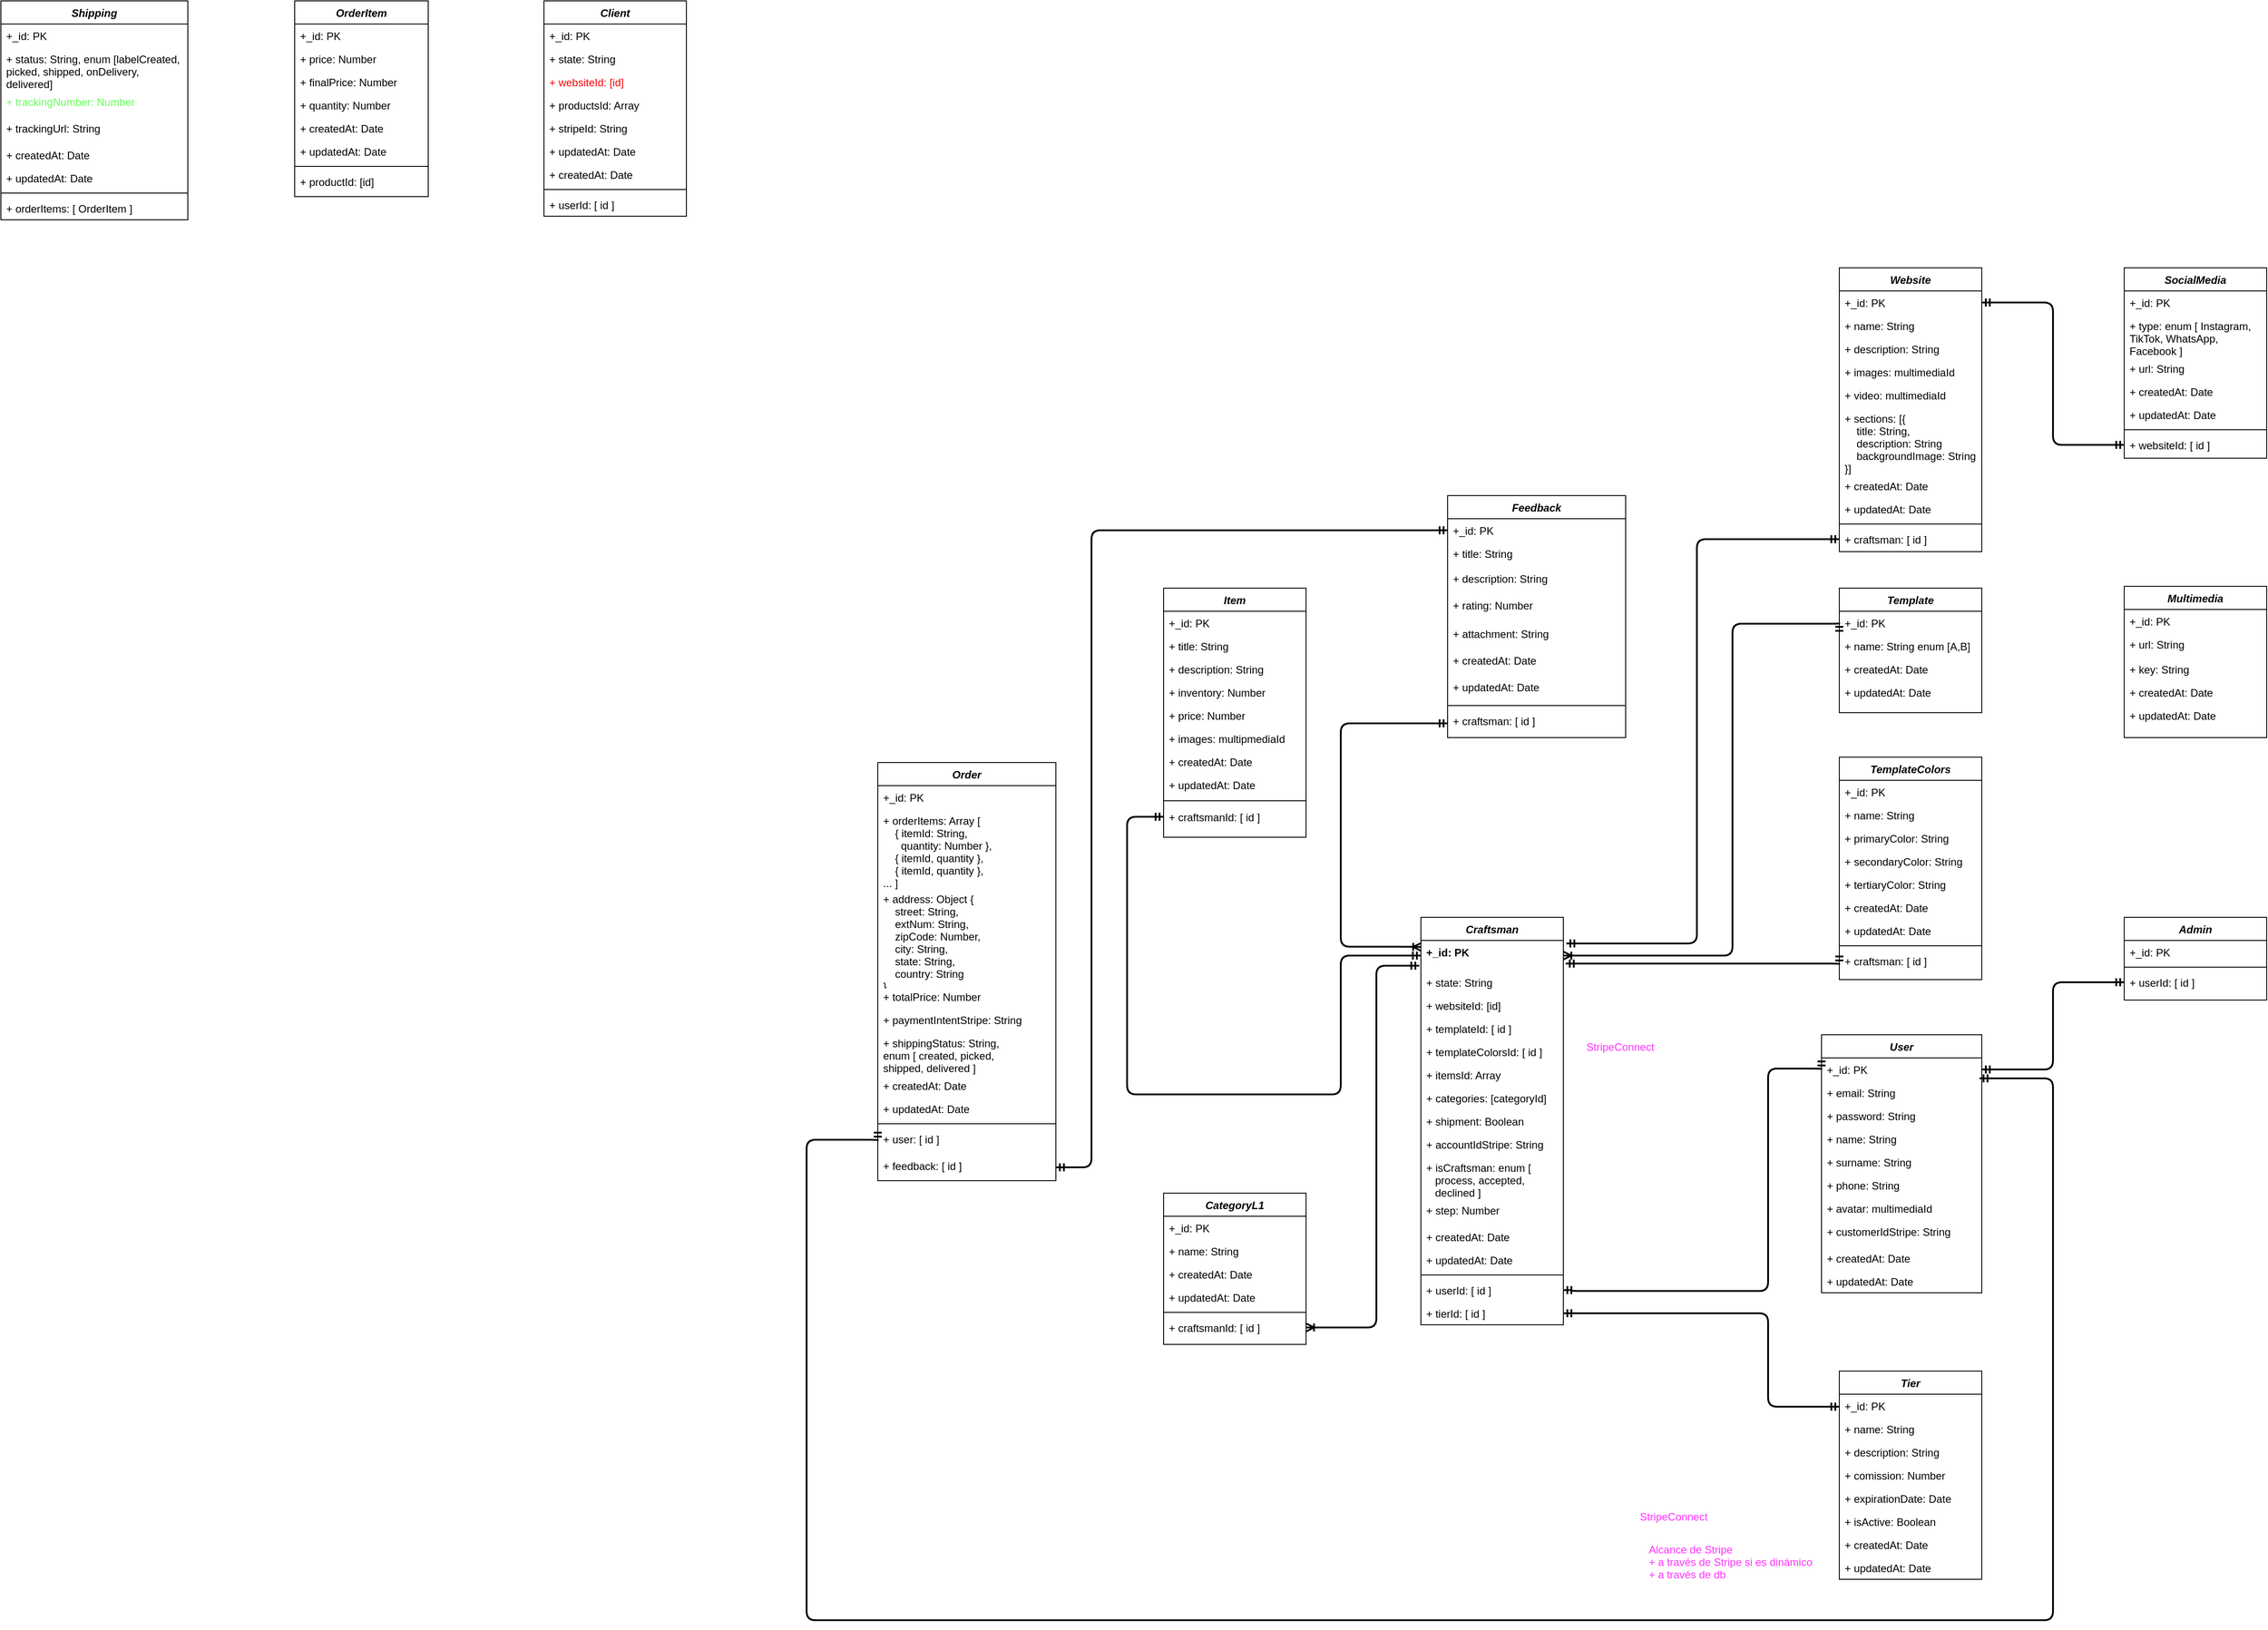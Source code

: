 <mxfile version="22.1.11" type="github">
  <diagram id="C5RBs43oDa-KdzZeNtuy" name="entityRelationshipDiagram">
    <mxGraphModel dx="4219" dy="2829" grid="1" gridSize="10" guides="1" tooltips="1" connect="1" arrows="1" fold="1" page="1" pageScale="1" pageWidth="827" pageHeight="1169" math="0" shadow="0">
      <root>
        <mxCell id="WIyWlLk6GJQsqaUBKTNV-0" />
        <mxCell id="WIyWlLk6GJQsqaUBKTNV-1" parent="WIyWlLk6GJQsqaUBKTNV-0" />
        <mxCell id="zkfFHV4jXpPFQw0GAbJ--0" value="Order" style="swimlane;fontStyle=3;align=center;verticalAlign=top;childLayout=stackLayout;horizontal=1;startSize=26;horizontalStack=0;resizeParent=1;resizeLast=0;collapsible=1;marginBottom=0;rounded=0;shadow=0;strokeWidth=1;labelBackgroundColor=none;" parent="WIyWlLk6GJQsqaUBKTNV-1" vertex="1">
          <mxGeometry x="-640" y="-244" width="200" height="470" as="geometry">
            <mxRectangle x="230" y="140" width="160" height="26" as="alternateBounds" />
          </mxGeometry>
        </mxCell>
        <mxCell id="zkfFHV4jXpPFQw0GAbJ--1" value="+_id: PK" style="text;align=left;verticalAlign=top;spacingLeft=4;spacingRight=4;overflow=hidden;rotatable=0;points=[[0,0.5],[1,0.5]];portConstraint=eastwest;labelBackgroundColor=none;" parent="zkfFHV4jXpPFQw0GAbJ--0" vertex="1">
          <mxGeometry y="26" width="200" height="26" as="geometry" />
        </mxCell>
        <mxCell id="zkfFHV4jXpPFQw0GAbJ--2" value="+ orderItems: Array [ &#xa;    { itemId: String, &#xa;      quantity: Number },&#xa;    { itemId, quantity },&#xa;    { itemId, quantity }, &#xa;... ]" style="text;align=left;verticalAlign=top;spacingLeft=4;spacingRight=4;overflow=hidden;rotatable=0;points=[[0,0.5],[1,0.5]];portConstraint=eastwest;rounded=0;shadow=0;html=0;labelBackgroundColor=none;" parent="zkfFHV4jXpPFQw0GAbJ--0" vertex="1">
          <mxGeometry y="52" width="200" height="88" as="geometry" />
        </mxCell>
        <mxCell id="zkfFHV4jXpPFQw0GAbJ--3" value="+ address: Object {&#xa;    street: String, &#xa;    extNum: String,&#xa;    zipCode: Number, &#xa;    city: String, &#xa;    state: String,&#xa;    country: String    &#xa;}" style="text;align=left;verticalAlign=top;spacingLeft=4;spacingRight=4;overflow=hidden;rotatable=0;points=[[0,0.5],[1,0.5]];portConstraint=eastwest;rounded=0;shadow=0;html=0;labelBackgroundColor=none;" parent="zkfFHV4jXpPFQw0GAbJ--0" vertex="1">
          <mxGeometry y="140" width="200" height="110" as="geometry" />
        </mxCell>
        <mxCell id="n-fVXeYqZBRI7_nTZJFS-2" value="+ totalPrice: Number" style="text;align=left;verticalAlign=top;spacingLeft=4;spacingRight=4;overflow=hidden;rotatable=0;points=[[0,0.5],[1,0.5]];portConstraint=eastwest;rounded=0;shadow=0;html=0;labelBackgroundColor=none;" parent="zkfFHV4jXpPFQw0GAbJ--0" vertex="1">
          <mxGeometry y="250" width="200" height="26" as="geometry" />
        </mxCell>
        <mxCell id="n-fVXeYqZBRI7_nTZJFS-3" value="+ paymentIntentStripe: String" style="text;align=left;verticalAlign=top;spacingLeft=4;spacingRight=4;overflow=hidden;rotatable=0;points=[[0,0.5],[1,0.5]];portConstraint=eastwest;rounded=0;shadow=0;html=0;labelBackgroundColor=none;" parent="zkfFHV4jXpPFQw0GAbJ--0" vertex="1">
          <mxGeometry y="276" width="200" height="26" as="geometry" />
        </mxCell>
        <mxCell id="XPeAEmJi0gcKk28KmSQv-311" value="+ shippingStatus: String, &#xa;enum [ created, picked, &#xa;shipped, delivered ]" style="text;align=left;verticalAlign=top;spacingLeft=4;spacingRight=4;overflow=hidden;rotatable=0;points=[[0,0.5],[1,0.5]];portConstraint=eastwest;rounded=0;shadow=0;html=0;labelBackgroundColor=none;" parent="zkfFHV4jXpPFQw0GAbJ--0" vertex="1">
          <mxGeometry y="302" width="200" height="48" as="geometry" />
        </mxCell>
        <mxCell id="y1nF-fGV2GYq9_CBV3xC-6" value="+ createdAt: Date" style="text;align=left;verticalAlign=top;spacingLeft=4;spacingRight=4;overflow=hidden;rotatable=0;points=[[0,0.5],[1,0.5]];portConstraint=eastwest;rounded=0;shadow=0;html=0;labelBackgroundColor=none;" parent="zkfFHV4jXpPFQw0GAbJ--0" vertex="1">
          <mxGeometry y="350" width="200" height="26" as="geometry" />
        </mxCell>
        <mxCell id="XPeAEmJi0gcKk28KmSQv-154" value="+ updatedAt: Date" style="text;align=left;verticalAlign=top;spacingLeft=4;spacingRight=4;overflow=hidden;rotatable=0;points=[[0,0.5],[1,0.5]];portConstraint=eastwest;rounded=0;shadow=0;html=0;labelBackgroundColor=none;" parent="zkfFHV4jXpPFQw0GAbJ--0" vertex="1">
          <mxGeometry y="376" width="200" height="26" as="geometry" />
        </mxCell>
        <mxCell id="y1nF-fGV2GYq9_CBV3xC-1" value="" style="line;html=1;strokeWidth=1;align=left;verticalAlign=middle;spacingTop=-1;spacingLeft=3;spacingRight=3;rotatable=0;labelPosition=right;points=[];portConstraint=eastwest;labelBackgroundColor=none;" parent="zkfFHV4jXpPFQw0GAbJ--0" vertex="1">
          <mxGeometry y="402" width="200" height="8" as="geometry" />
        </mxCell>
        <mxCell id="y1nF-fGV2GYq9_CBV3xC-7" value="+ user: [ id ]" style="text;align=left;verticalAlign=top;spacingLeft=4;spacingRight=4;overflow=hidden;rotatable=0;points=[[0,0.5],[1,0.5]];portConstraint=eastwest;rounded=0;shadow=0;html=0;labelBackgroundColor=none;" parent="zkfFHV4jXpPFQw0GAbJ--0" vertex="1">
          <mxGeometry y="410" width="200" height="30" as="geometry" />
        </mxCell>
        <mxCell id="oDg5ExNsUS43mcK2DjRB-13" value="+ feedback: [ id ]" style="text;align=left;verticalAlign=top;spacingLeft=4;spacingRight=4;overflow=hidden;rotatable=0;points=[[0,0.5],[1,0.5]];portConstraint=eastwest;rounded=0;shadow=0;html=0;labelBackgroundColor=none;" vertex="1" parent="zkfFHV4jXpPFQw0GAbJ--0">
          <mxGeometry y="440" width="200" height="30" as="geometry" />
        </mxCell>
        <mxCell id="y1nF-fGV2GYq9_CBV3xC-8" value="User" style="swimlane;fontStyle=3;align=center;verticalAlign=top;childLayout=stackLayout;horizontal=1;startSize=26;horizontalStack=0;resizeParent=1;resizeLast=0;collapsible=1;marginBottom=0;rounded=0;shadow=0;strokeWidth=1;labelBackgroundColor=none;" parent="WIyWlLk6GJQsqaUBKTNV-1" vertex="1">
          <mxGeometry x="420" y="62" width="180" height="290" as="geometry">
            <mxRectangle x="230" y="140" width="160" height="26" as="alternateBounds" />
          </mxGeometry>
        </mxCell>
        <mxCell id="y1nF-fGV2GYq9_CBV3xC-9" value="+_id: PK" style="text;align=left;verticalAlign=top;spacingLeft=4;spacingRight=4;overflow=hidden;rotatable=0;points=[[0,0.5],[1,0.5]];portConstraint=eastwest;labelBackgroundColor=none;" parent="y1nF-fGV2GYq9_CBV3xC-8" vertex="1">
          <mxGeometry y="26" width="180" height="26" as="geometry" />
        </mxCell>
        <mxCell id="y1nF-fGV2GYq9_CBV3xC-10" value="+ email: String" style="text;align=left;verticalAlign=top;spacingLeft=4;spacingRight=4;overflow=hidden;rotatable=0;points=[[0,0.5],[1,0.5]];portConstraint=eastwest;rounded=0;shadow=0;html=0;labelBackgroundColor=none;" parent="y1nF-fGV2GYq9_CBV3xC-8" vertex="1">
          <mxGeometry y="52" width="180" height="26" as="geometry" />
        </mxCell>
        <mxCell id="y1nF-fGV2GYq9_CBV3xC-11" value="+ password: String" style="text;align=left;verticalAlign=top;spacingLeft=4;spacingRight=4;overflow=hidden;rotatable=0;points=[[0,0.5],[1,0.5]];portConstraint=eastwest;rounded=0;shadow=0;html=0;labelBackgroundColor=none;" parent="y1nF-fGV2GYq9_CBV3xC-8" vertex="1">
          <mxGeometry y="78" width="180" height="26" as="geometry" />
        </mxCell>
        <mxCell id="y1nF-fGV2GYq9_CBV3xC-12" value="+ name: String" style="text;align=left;verticalAlign=top;spacingLeft=4;spacingRight=4;overflow=hidden;rotatable=0;points=[[0,0.5],[1,0.5]];portConstraint=eastwest;rounded=0;shadow=0;html=0;labelBackgroundColor=none;" parent="y1nF-fGV2GYq9_CBV3xC-8" vertex="1">
          <mxGeometry y="104" width="180" height="26" as="geometry" />
        </mxCell>
        <mxCell id="y1nF-fGV2GYq9_CBV3xC-13" value="+ surname: String" style="text;align=left;verticalAlign=top;spacingLeft=4;spacingRight=4;overflow=hidden;rotatable=0;points=[[0,0.5],[1,0.5]];portConstraint=eastwest;rounded=0;shadow=0;html=0;labelBackgroundColor=none;" parent="y1nF-fGV2GYq9_CBV3xC-8" vertex="1">
          <mxGeometry y="130" width="180" height="26" as="geometry" />
        </mxCell>
        <mxCell id="y1nF-fGV2GYq9_CBV3xC-14" value="+ phone: String" style="text;align=left;verticalAlign=top;spacingLeft=4;spacingRight=4;overflow=hidden;rotatable=0;points=[[0,0.5],[1,0.5]];portConstraint=eastwest;rounded=0;shadow=0;html=0;labelBackgroundColor=none;" parent="y1nF-fGV2GYq9_CBV3xC-8" vertex="1">
          <mxGeometry y="156" width="180" height="26" as="geometry" />
        </mxCell>
        <mxCell id="y1nF-fGV2GYq9_CBV3xC-15" value="+ avatar: multimediaId" style="text;align=left;verticalAlign=top;spacingLeft=4;spacingRight=4;overflow=hidden;rotatable=0;points=[[0,0.5],[1,0.5]];portConstraint=eastwest;rounded=0;shadow=0;html=0;labelBackgroundColor=none;" parent="y1nF-fGV2GYq9_CBV3xC-8" vertex="1">
          <mxGeometry y="182" width="180" height="26" as="geometry" />
        </mxCell>
        <mxCell id="KpZRY_7kMU0oEu0IxviT-3" value="+ customerIdStripe: String" style="text;align=left;verticalAlign=top;spacingLeft=4;spacingRight=4;overflow=hidden;rotatable=0;points=[[0,0.5],[1,0.5]];portConstraint=eastwest;rounded=0;shadow=0;html=0;labelBackgroundColor=none;" parent="y1nF-fGV2GYq9_CBV3xC-8" vertex="1">
          <mxGeometry y="208" width="180" height="30" as="geometry" />
        </mxCell>
        <mxCell id="XPeAEmJi0gcKk28KmSQv-176" value="+ createdAt: Date" style="text;align=left;verticalAlign=top;spacingLeft=4;spacingRight=4;overflow=hidden;rotatable=0;points=[[0,0.5],[1,0.5]];portConstraint=eastwest;rounded=0;shadow=0;html=0;labelBackgroundColor=none;" parent="y1nF-fGV2GYq9_CBV3xC-8" vertex="1">
          <mxGeometry y="238" width="180" height="26" as="geometry" />
        </mxCell>
        <mxCell id="XPeAEmJi0gcKk28KmSQv-177" value="+ updatedAt: Date" style="text;align=left;verticalAlign=top;spacingLeft=4;spacingRight=4;overflow=hidden;rotatable=0;points=[[0,0.5],[1,0.5]];portConstraint=eastwest;rounded=0;shadow=0;html=0;labelBackgroundColor=none;" parent="y1nF-fGV2GYq9_CBV3xC-8" vertex="1">
          <mxGeometry y="264" width="180" height="26" as="geometry" />
        </mxCell>
        <mxCell id="y1nF-fGV2GYq9_CBV3xC-19" value="Craftsman" style="swimlane;fontStyle=3;align=center;verticalAlign=top;childLayout=stackLayout;horizontal=1;startSize=26;horizontalStack=0;resizeParent=1;resizeLast=0;collapsible=1;marginBottom=0;rounded=0;shadow=0;strokeWidth=1;labelBackgroundColor=none;" parent="WIyWlLk6GJQsqaUBKTNV-1" vertex="1">
          <mxGeometry x="-30" y="-70" width="160" height="458" as="geometry">
            <mxRectangle x="230" y="140" width="160" height="26" as="alternateBounds" />
          </mxGeometry>
        </mxCell>
        <mxCell id="y1nF-fGV2GYq9_CBV3xC-20" value="+_id: PK" style="text;align=left;verticalAlign=top;spacingLeft=4;spacingRight=4;overflow=hidden;rotatable=0;points=[[0,0.5],[1,0.5]];portConstraint=eastwest;labelBackgroundColor=none;fontStyle=1" parent="y1nF-fGV2GYq9_CBV3xC-19" vertex="1">
          <mxGeometry y="26" width="160" height="34" as="geometry" />
        </mxCell>
        <mxCell id="y1nF-fGV2GYq9_CBV3xC-21" value="+ state: String" style="text;align=left;verticalAlign=top;spacingLeft=4;spacingRight=4;overflow=hidden;rotatable=0;points=[[0,0.5],[1,0.5]];portConstraint=eastwest;rounded=0;shadow=0;html=0;labelBackgroundColor=none;" parent="y1nF-fGV2GYq9_CBV3xC-19" vertex="1">
          <mxGeometry y="60" width="160" height="26" as="geometry" />
        </mxCell>
        <mxCell id="y1nF-fGV2GYq9_CBV3xC-22" value="+ websiteId: [id]" style="text;align=left;verticalAlign=top;spacingLeft=4;spacingRight=4;overflow=hidden;rotatable=0;points=[[0,0.5],[1,0.5]];portConstraint=eastwest;rounded=0;shadow=0;html=0;labelBackgroundColor=none;" parent="y1nF-fGV2GYq9_CBV3xC-19" vertex="1">
          <mxGeometry y="86" width="160" height="26" as="geometry" />
        </mxCell>
        <mxCell id="oDg5ExNsUS43mcK2DjRB-11" value="+ templateId: [ id ]" style="text;align=left;verticalAlign=top;spacingLeft=4;spacingRight=4;overflow=hidden;rotatable=0;points=[[0,0.5],[1,0.5]];portConstraint=eastwest;rounded=0;shadow=0;html=0;labelBackgroundColor=none;" vertex="1" parent="y1nF-fGV2GYq9_CBV3xC-19">
          <mxGeometry y="112" width="160" height="26" as="geometry" />
        </mxCell>
        <mxCell id="oDg5ExNsUS43mcK2DjRB-12" value="+ templateColorsId: [ id ]" style="text;align=left;verticalAlign=top;spacingLeft=4;spacingRight=4;overflow=hidden;rotatable=0;points=[[0,0.5],[1,0.5]];portConstraint=eastwest;rounded=0;shadow=0;html=0;labelBackgroundColor=none;" vertex="1" parent="y1nF-fGV2GYq9_CBV3xC-19">
          <mxGeometry y="138" width="160" height="26" as="geometry" />
        </mxCell>
        <mxCell id="y1nF-fGV2GYq9_CBV3xC-23" value="+ itemsId: Array" style="text;align=left;verticalAlign=top;spacingLeft=4;spacingRight=4;overflow=hidden;rotatable=0;points=[[0,0.5],[1,0.5]];portConstraint=eastwest;rounded=0;shadow=0;html=0;labelBackgroundColor=none;" parent="y1nF-fGV2GYq9_CBV3xC-19" vertex="1">
          <mxGeometry y="164" width="160" height="26" as="geometry" />
        </mxCell>
        <mxCell id="KpZRY_7kMU0oEu0IxviT-12" value="+ categories: [categoryId]" style="text;align=left;verticalAlign=top;spacingLeft=4;spacingRight=4;overflow=hidden;rotatable=0;points=[[0,0.5],[1,0.5]];portConstraint=eastwest;rounded=0;shadow=0;html=0;labelBackgroundColor=none;" parent="y1nF-fGV2GYq9_CBV3xC-19" vertex="1">
          <mxGeometry y="190" width="160" height="26" as="geometry" />
        </mxCell>
        <mxCell id="KpZRY_7kMU0oEu0IxviT-25" value="+ shipment: Boolean" style="text;align=left;verticalAlign=top;spacingLeft=4;spacingRight=4;overflow=hidden;rotatable=0;points=[[0,0.5],[1,0.5]];portConstraint=eastwest;rounded=0;shadow=0;html=0;labelBackgroundColor=none;" parent="y1nF-fGV2GYq9_CBV3xC-19" vertex="1">
          <mxGeometry y="216" width="160" height="26" as="geometry" />
        </mxCell>
        <mxCell id="y1nF-fGV2GYq9_CBV3xC-24" value="+ accountIdStripe: String" style="text;align=left;verticalAlign=top;spacingLeft=4;spacingRight=4;overflow=hidden;rotatable=0;points=[[0,0.5],[1,0.5]];portConstraint=eastwest;rounded=0;shadow=0;html=0;labelBackgroundColor=none;" parent="y1nF-fGV2GYq9_CBV3xC-19" vertex="1">
          <mxGeometry y="242" width="160" height="26" as="geometry" />
        </mxCell>
        <mxCell id="KpZRY_7kMU0oEu0IxviT-22" value="+ isCraftsman: enum [&#xa;   process, accepted,&#xa;   declined ]" style="text;align=left;verticalAlign=top;spacingLeft=4;spacingRight=4;overflow=hidden;rotatable=0;points=[[0,0.5],[1,0.5]];portConstraint=eastwest;rounded=0;shadow=0;html=0;labelBackgroundColor=none;" parent="y1nF-fGV2GYq9_CBV3xC-19" vertex="1">
          <mxGeometry y="268" width="160" height="48" as="geometry" />
        </mxCell>
        <mxCell id="KpZRY_7kMU0oEu0IxviT-23" value="+ step: Number" style="text;align=left;verticalAlign=top;spacingLeft=4;spacingRight=4;overflow=hidden;rotatable=0;points=[[0,0.5],[1,0.5]];portConstraint=eastwest;rounded=0;shadow=0;html=0;labelBackgroundColor=none;" parent="y1nF-fGV2GYq9_CBV3xC-19" vertex="1">
          <mxGeometry y="316" width="160" height="30" as="geometry" />
        </mxCell>
        <mxCell id="XPeAEmJi0gcKk28KmSQv-146" value="+ createdAt: Date" style="text;align=left;verticalAlign=top;spacingLeft=4;spacingRight=4;overflow=hidden;rotatable=0;points=[[0,0.5],[1,0.5]];portConstraint=eastwest;rounded=0;shadow=0;html=0;labelBackgroundColor=none;" parent="y1nF-fGV2GYq9_CBV3xC-19" vertex="1">
          <mxGeometry y="346" width="160" height="26" as="geometry" />
        </mxCell>
        <mxCell id="XPeAEmJi0gcKk28KmSQv-145" value="+ updatedAt: Date" style="text;align=left;verticalAlign=top;spacingLeft=4;spacingRight=4;overflow=hidden;rotatable=0;points=[[0,0.5],[1,0.5]];portConstraint=eastwest;rounded=0;shadow=0;html=0;labelBackgroundColor=none;" parent="y1nF-fGV2GYq9_CBV3xC-19" vertex="1">
          <mxGeometry y="372" width="160" height="26" as="geometry" />
        </mxCell>
        <mxCell id="y1nF-fGV2GYq9_CBV3xC-28" value="" style="line;html=1;strokeWidth=1;align=left;verticalAlign=middle;spacingTop=-1;spacingLeft=3;spacingRight=3;rotatable=0;labelPosition=right;points=[];portConstraint=eastwest;labelBackgroundColor=none;" parent="y1nF-fGV2GYq9_CBV3xC-19" vertex="1">
          <mxGeometry y="398" width="160" height="8" as="geometry" />
        </mxCell>
        <mxCell id="y1nF-fGV2GYq9_CBV3xC-29" value="+ userId: [ id ]" style="text;align=left;verticalAlign=top;spacingLeft=4;spacingRight=4;overflow=hidden;rotatable=0;points=[[0,0.5],[1,0.5]];portConstraint=eastwest;rounded=0;shadow=0;html=0;labelBackgroundColor=none;" parent="y1nF-fGV2GYq9_CBV3xC-19" vertex="1">
          <mxGeometry y="406" width="160" height="26" as="geometry" />
        </mxCell>
        <mxCell id="XPeAEmJi0gcKk28KmSQv-174" value="+ tierId: [ id ]" style="text;align=left;verticalAlign=top;spacingLeft=4;spacingRight=4;overflow=hidden;rotatable=0;points=[[0,0.5],[1,0.5]];portConstraint=eastwest;rounded=0;shadow=0;html=0;labelBackgroundColor=none;" parent="y1nF-fGV2GYq9_CBV3xC-19" vertex="1">
          <mxGeometry y="432" width="160" height="26" as="geometry" />
        </mxCell>
        <mxCell id="y1nF-fGV2GYq9_CBV3xC-30" value="Website" style="swimlane;fontStyle=3;align=center;verticalAlign=top;childLayout=stackLayout;horizontal=1;startSize=26;horizontalStack=0;resizeParent=1;resizeLast=0;collapsible=1;marginBottom=0;rounded=0;shadow=0;strokeWidth=1;labelBackgroundColor=none;" parent="WIyWlLk6GJQsqaUBKTNV-1" vertex="1">
          <mxGeometry x="440" y="-800" width="160" height="319" as="geometry">
            <mxRectangle x="230" y="140" width="160" height="26" as="alternateBounds" />
          </mxGeometry>
        </mxCell>
        <mxCell id="y1nF-fGV2GYq9_CBV3xC-31" value="+_id: PK" style="text;align=left;verticalAlign=top;spacingLeft=4;spacingRight=4;overflow=hidden;rotatable=0;points=[[0,0.5],[1,0.5]];portConstraint=eastwest;labelBackgroundColor=none;" parent="y1nF-fGV2GYq9_CBV3xC-30" vertex="1">
          <mxGeometry y="26" width="160" height="26" as="geometry" />
        </mxCell>
        <mxCell id="y1nF-fGV2GYq9_CBV3xC-32" value="+ name: String" style="text;align=left;verticalAlign=top;spacingLeft=4;spacingRight=4;overflow=hidden;rotatable=0;points=[[0,0.5],[1,0.5]];portConstraint=eastwest;rounded=0;shadow=0;html=0;labelBackgroundColor=none;" parent="y1nF-fGV2GYq9_CBV3xC-30" vertex="1">
          <mxGeometry y="52" width="160" height="26" as="geometry" />
        </mxCell>
        <mxCell id="y1nF-fGV2GYq9_CBV3xC-33" value="+ description: String" style="text;align=left;verticalAlign=top;spacingLeft=4;spacingRight=4;overflow=hidden;rotatable=0;points=[[0,0.5],[1,0.5]];portConstraint=eastwest;rounded=0;shadow=0;html=0;labelBackgroundColor=none;" parent="y1nF-fGV2GYq9_CBV3xC-30" vertex="1">
          <mxGeometry y="78" width="160" height="26" as="geometry" />
        </mxCell>
        <mxCell id="KpZRY_7kMU0oEu0IxviT-0" value="+ images: multimediaId" style="text;align=left;verticalAlign=top;spacingLeft=4;spacingRight=4;overflow=hidden;rotatable=0;points=[[0,0.5],[1,0.5]];portConstraint=eastwest;rounded=0;shadow=0;html=0;labelBackgroundColor=none;" parent="y1nF-fGV2GYq9_CBV3xC-30" vertex="1">
          <mxGeometry y="104" width="160" height="26" as="geometry" />
        </mxCell>
        <mxCell id="KpZRY_7kMU0oEu0IxviT-1" value="+ video: multimediaId" style="text;align=left;verticalAlign=top;spacingLeft=4;spacingRight=4;overflow=hidden;rotatable=0;points=[[0,0.5],[1,0.5]];portConstraint=eastwest;rounded=0;shadow=0;html=0;labelBackgroundColor=none;" parent="y1nF-fGV2GYq9_CBV3xC-30" vertex="1">
          <mxGeometry y="130" width="160" height="26" as="geometry" />
        </mxCell>
        <mxCell id="y1nF-fGV2GYq9_CBV3xC-37" value="+ sections: [{&#xa;    title: String,&#xa;    description: String&#xa;    backgroundImage: String&#xa;}]" style="text;align=left;verticalAlign=top;spacingLeft=4;spacingRight=4;overflow=hidden;rotatable=0;points=[[0,0.5],[1,0.5]];portConstraint=eastwest;rounded=0;shadow=0;html=0;labelBackgroundColor=none;" parent="y1nF-fGV2GYq9_CBV3xC-30" vertex="1">
          <mxGeometry y="156" width="160" height="76" as="geometry" />
        </mxCell>
        <mxCell id="XPeAEmJi0gcKk28KmSQv-147" value="+ createdAt: Date" style="text;align=left;verticalAlign=top;spacingLeft=4;spacingRight=4;overflow=hidden;rotatable=0;points=[[0,0.5],[1,0.5]];portConstraint=eastwest;rounded=0;shadow=0;html=0;labelBackgroundColor=none;" parent="y1nF-fGV2GYq9_CBV3xC-30" vertex="1">
          <mxGeometry y="232" width="160" height="26" as="geometry" />
        </mxCell>
        <mxCell id="XPeAEmJi0gcKk28KmSQv-148" value="+ updatedAt: Date" style="text;align=left;verticalAlign=top;spacingLeft=4;spacingRight=4;overflow=hidden;rotatable=0;points=[[0,0.5],[1,0.5]];portConstraint=eastwest;rounded=0;shadow=0;html=0;labelBackgroundColor=none;" parent="y1nF-fGV2GYq9_CBV3xC-30" vertex="1">
          <mxGeometry y="258" width="160" height="26" as="geometry" />
        </mxCell>
        <mxCell id="y1nF-fGV2GYq9_CBV3xC-39" value="" style="line;html=1;strokeWidth=1;align=left;verticalAlign=middle;spacingTop=-1;spacingLeft=3;spacingRight=3;rotatable=0;labelPosition=right;points=[];portConstraint=eastwest;labelBackgroundColor=none;" parent="y1nF-fGV2GYq9_CBV3xC-30" vertex="1">
          <mxGeometry y="284" width="160" height="8" as="geometry" />
        </mxCell>
        <mxCell id="XPeAEmJi0gcKk28KmSQv-14" value="+ craftsman: [ id ]" style="text;align=left;verticalAlign=top;spacingLeft=4;spacingRight=4;overflow=hidden;rotatable=0;points=[[0,0.5],[1,0.5]];portConstraint=eastwest;rounded=0;shadow=0;html=0;labelBackgroundColor=none;" parent="y1nF-fGV2GYq9_CBV3xC-30" vertex="1">
          <mxGeometry y="292" width="160" height="26" as="geometry" />
        </mxCell>
        <mxCell id="XPeAEmJi0gcKk28KmSQv-0" value="Item" style="swimlane;fontStyle=3;align=center;verticalAlign=top;childLayout=stackLayout;horizontal=1;startSize=26;horizontalStack=0;resizeParent=1;resizeLast=0;collapsible=1;marginBottom=0;rounded=0;shadow=0;strokeWidth=1;labelBackgroundColor=none;" parent="WIyWlLk6GJQsqaUBKTNV-1" vertex="1">
          <mxGeometry x="-319" y="-440" width="160" height="280" as="geometry">
            <mxRectangle x="230" y="140" width="160" height="26" as="alternateBounds" />
          </mxGeometry>
        </mxCell>
        <mxCell id="XPeAEmJi0gcKk28KmSQv-1" value="+_id: PK" style="text;align=left;verticalAlign=top;spacingLeft=4;spacingRight=4;overflow=hidden;rotatable=0;points=[[0,0.5],[1,0.5]];portConstraint=eastwest;labelBackgroundColor=none;" parent="XPeAEmJi0gcKk28KmSQv-0" vertex="1">
          <mxGeometry y="26" width="160" height="26" as="geometry" />
        </mxCell>
        <mxCell id="XPeAEmJi0gcKk28KmSQv-26" value="+ title: String" style="text;align=left;verticalAlign=top;spacingLeft=4;spacingRight=4;overflow=hidden;rotatable=0;points=[[0,0.5],[1,0.5]];portConstraint=eastwest;rounded=0;shadow=0;html=0;labelBackgroundColor=none;" parent="XPeAEmJi0gcKk28KmSQv-0" vertex="1">
          <mxGeometry y="52" width="160" height="26" as="geometry" />
        </mxCell>
        <mxCell id="XPeAEmJi0gcKk28KmSQv-27" value="+ description: String" style="text;align=left;verticalAlign=top;spacingLeft=4;spacingRight=4;overflow=hidden;rotatable=0;points=[[0,0.5],[1,0.5]];portConstraint=eastwest;rounded=0;shadow=0;html=0;labelBackgroundColor=none;" parent="XPeAEmJi0gcKk28KmSQv-0" vertex="1">
          <mxGeometry y="78" width="160" height="26" as="geometry" />
        </mxCell>
        <mxCell id="XPeAEmJi0gcKk28KmSQv-4" value="+ inventory: Number" style="text;align=left;verticalAlign=top;spacingLeft=4;spacingRight=4;overflow=hidden;rotatable=0;points=[[0,0.5],[1,0.5]];portConstraint=eastwest;rounded=0;shadow=0;html=0;labelBackgroundColor=none;" parent="XPeAEmJi0gcKk28KmSQv-0" vertex="1">
          <mxGeometry y="104" width="160" height="26" as="geometry" />
        </mxCell>
        <mxCell id="XPeAEmJi0gcKk28KmSQv-28" value="+ price: Number" style="text;align=left;verticalAlign=top;spacingLeft=4;spacingRight=4;overflow=hidden;rotatable=0;points=[[0,0.5],[1,0.5]];portConstraint=eastwest;rounded=0;shadow=0;html=0;labelBackgroundColor=none;" parent="XPeAEmJi0gcKk28KmSQv-0" vertex="1">
          <mxGeometry y="130" width="160" height="26" as="geometry" />
        </mxCell>
        <mxCell id="XPeAEmJi0gcKk28KmSQv-8" value="+ images: multipmediaId" style="text;align=left;verticalAlign=top;spacingLeft=4;spacingRight=4;overflow=hidden;rotatable=0;points=[[0,0.5],[1,0.5]];portConstraint=eastwest;rounded=0;shadow=0;html=0;labelBackgroundColor=none;" parent="XPeAEmJi0gcKk28KmSQv-0" vertex="1">
          <mxGeometry y="156" width="160" height="26" as="geometry" />
        </mxCell>
        <mxCell id="XPeAEmJi0gcKk28KmSQv-141" value="+ createdAt: Date" style="text;align=left;verticalAlign=top;spacingLeft=4;spacingRight=4;overflow=hidden;rotatable=0;points=[[0,0.5],[1,0.5]];portConstraint=eastwest;rounded=0;shadow=0;html=0;labelBackgroundColor=none;" parent="XPeAEmJi0gcKk28KmSQv-0" vertex="1">
          <mxGeometry y="182" width="160" height="26" as="geometry" />
        </mxCell>
        <mxCell id="XPeAEmJi0gcKk28KmSQv-142" value="+ updatedAt: Date" style="text;align=left;verticalAlign=top;spacingLeft=4;spacingRight=4;overflow=hidden;rotatable=0;points=[[0,0.5],[1,0.5]];portConstraint=eastwest;rounded=0;shadow=0;html=0;labelBackgroundColor=none;" parent="XPeAEmJi0gcKk28KmSQv-0" vertex="1">
          <mxGeometry y="208" width="160" height="26" as="geometry" />
        </mxCell>
        <mxCell id="XPeAEmJi0gcKk28KmSQv-167" value="" style="line;html=1;strokeWidth=1;align=left;verticalAlign=middle;spacingTop=-1;spacingLeft=3;spacingRight=3;rotatable=0;labelPosition=right;points=[];portConstraint=eastwest;labelBackgroundColor=none;" parent="XPeAEmJi0gcKk28KmSQv-0" vertex="1">
          <mxGeometry y="234" width="160" height="10" as="geometry" />
        </mxCell>
        <mxCell id="XPeAEmJi0gcKk28KmSQv-168" value="+ craftsmanId: [ id ]" style="text;align=left;verticalAlign=top;spacingLeft=4;spacingRight=4;overflow=hidden;rotatable=0;points=[[0,0.5],[1,0.5]];portConstraint=eastwest;rounded=0;shadow=0;html=0;labelBackgroundColor=none;" parent="XPeAEmJi0gcKk28KmSQv-0" vertex="1">
          <mxGeometry y="244" width="160" height="26" as="geometry" />
        </mxCell>
        <mxCell id="XPeAEmJi0gcKk28KmSQv-15" value="Admin" style="swimlane;fontStyle=3;align=center;verticalAlign=top;childLayout=stackLayout;horizontal=1;startSize=26;horizontalStack=0;resizeParent=1;resizeLast=0;collapsible=1;marginBottom=0;rounded=0;shadow=0;strokeWidth=1;labelBackgroundColor=none;" parent="WIyWlLk6GJQsqaUBKTNV-1" vertex="1">
          <mxGeometry x="760" y="-70" width="160" height="93" as="geometry">
            <mxRectangle x="230" y="140" width="160" height="26" as="alternateBounds" />
          </mxGeometry>
        </mxCell>
        <mxCell id="XPeAEmJi0gcKk28KmSQv-16" value="+_id: PK" style="text;align=left;verticalAlign=top;spacingLeft=4;spacingRight=4;overflow=hidden;rotatable=0;points=[[0,0.5],[1,0.5]];portConstraint=eastwest;labelBackgroundColor=none;" parent="XPeAEmJi0gcKk28KmSQv-15" vertex="1">
          <mxGeometry y="26" width="160" height="26" as="geometry" />
        </mxCell>
        <mxCell id="XPeAEmJi0gcKk28KmSQv-24" value="" style="line;html=1;strokeWidth=1;align=left;verticalAlign=middle;spacingTop=-1;spacingLeft=3;spacingRight=3;rotatable=0;labelPosition=right;points=[];portConstraint=eastwest;labelBackgroundColor=none;" parent="XPeAEmJi0gcKk28KmSQv-15" vertex="1">
          <mxGeometry y="52" width="160" height="8" as="geometry" />
        </mxCell>
        <mxCell id="XPeAEmJi0gcKk28KmSQv-25" value="+ userId: [ id ]" style="text;align=left;verticalAlign=top;spacingLeft=4;spacingRight=4;overflow=hidden;rotatable=0;points=[[0,0.5],[1,0.5]];portConstraint=eastwest;rounded=0;shadow=0;html=0;labelBackgroundColor=none;" parent="XPeAEmJi0gcKk28KmSQv-15" vertex="1">
          <mxGeometry y="60" width="160" height="26" as="geometry" />
        </mxCell>
        <mxCell id="XPeAEmJi0gcKk28KmSQv-29" value="Template" style="swimlane;fontStyle=3;align=center;verticalAlign=top;childLayout=stackLayout;horizontal=1;startSize=26;horizontalStack=0;resizeParent=1;resizeLast=0;collapsible=1;marginBottom=0;rounded=0;shadow=0;strokeWidth=1;labelBackgroundColor=none;" parent="WIyWlLk6GJQsqaUBKTNV-1" vertex="1">
          <mxGeometry x="440" y="-440" width="160" height="140" as="geometry">
            <mxRectangle x="230" y="140" width="160" height="26" as="alternateBounds" />
          </mxGeometry>
        </mxCell>
        <mxCell id="XPeAEmJi0gcKk28KmSQv-30" value="+_id: PK" style="text;align=left;verticalAlign=top;spacingLeft=4;spacingRight=4;overflow=hidden;rotatable=0;points=[[0,0.5],[1,0.5]];portConstraint=eastwest;labelBackgroundColor=none;" parent="XPeAEmJi0gcKk28KmSQv-29" vertex="1">
          <mxGeometry y="26" width="160" height="26" as="geometry" />
        </mxCell>
        <mxCell id="XPeAEmJi0gcKk28KmSQv-51" value="+ name: String enum [A,B]" style="text;align=left;verticalAlign=top;spacingLeft=4;spacingRight=4;overflow=hidden;rotatable=0;points=[[0,0.5],[1,0.5]];portConstraint=eastwest;rounded=0;shadow=0;html=0;labelBackgroundColor=none;" parent="XPeAEmJi0gcKk28KmSQv-29" vertex="1">
          <mxGeometry y="52" width="160" height="26" as="geometry" />
        </mxCell>
        <mxCell id="XPeAEmJi0gcKk28KmSQv-149" value="+ createdAt: Date" style="text;align=left;verticalAlign=top;spacingLeft=4;spacingRight=4;overflow=hidden;rotatable=0;points=[[0,0.5],[1,0.5]];portConstraint=eastwest;rounded=0;shadow=0;html=0;labelBackgroundColor=none;" parent="XPeAEmJi0gcKk28KmSQv-29" vertex="1">
          <mxGeometry y="78" width="160" height="26" as="geometry" />
        </mxCell>
        <mxCell id="XPeAEmJi0gcKk28KmSQv-150" value="+ updatedAt: Date" style="text;align=left;verticalAlign=top;spacingLeft=4;spacingRight=4;overflow=hidden;rotatable=0;points=[[0,0.5],[1,0.5]];portConstraint=eastwest;rounded=0;shadow=0;html=0;labelBackgroundColor=none;" parent="XPeAEmJi0gcKk28KmSQv-29" vertex="1">
          <mxGeometry y="104" width="160" height="26" as="geometry" />
        </mxCell>
        <mxCell id="XPeAEmJi0gcKk28KmSQv-40" value="Tier" style="swimlane;fontStyle=3;align=center;verticalAlign=top;childLayout=stackLayout;horizontal=1;startSize=26;horizontalStack=0;resizeParent=1;resizeLast=0;collapsible=1;marginBottom=0;rounded=0;shadow=0;strokeWidth=1;labelBackgroundColor=none;" parent="WIyWlLk6GJQsqaUBKTNV-1" vertex="1">
          <mxGeometry x="440" y="440" width="160" height="234" as="geometry">
            <mxRectangle x="230" y="140" width="160" height="26" as="alternateBounds" />
          </mxGeometry>
        </mxCell>
        <mxCell id="XPeAEmJi0gcKk28KmSQv-41" value="+_id: PK" style="text;align=left;verticalAlign=top;spacingLeft=4;spacingRight=4;overflow=hidden;rotatable=0;points=[[0,0.5],[1,0.5]];portConstraint=eastwest;labelBackgroundColor=none;" parent="XPeAEmJi0gcKk28KmSQv-40" vertex="1">
          <mxGeometry y="26" width="160" height="26" as="geometry" />
        </mxCell>
        <mxCell id="XPeAEmJi0gcKk28KmSQv-63" value="+ name: String" style="text;align=left;verticalAlign=top;spacingLeft=4;spacingRight=4;overflow=hidden;rotatable=0;points=[[0,0.5],[1,0.5]];portConstraint=eastwest;rounded=0;shadow=0;html=0;labelBackgroundColor=none;" parent="XPeAEmJi0gcKk28KmSQv-40" vertex="1">
          <mxGeometry y="52" width="160" height="26" as="geometry" />
        </mxCell>
        <mxCell id="XPeAEmJi0gcKk28KmSQv-44" value="+ description: String" style="text;align=left;verticalAlign=top;spacingLeft=4;spacingRight=4;overflow=hidden;rotatable=0;points=[[0,0.5],[1,0.5]];portConstraint=eastwest;rounded=0;shadow=0;html=0;labelBackgroundColor=none;" parent="XPeAEmJi0gcKk28KmSQv-40" vertex="1">
          <mxGeometry y="78" width="160" height="26" as="geometry" />
        </mxCell>
        <mxCell id="KpZRY_7kMU0oEu0IxviT-9" value="+ comission: Number" style="text;align=left;verticalAlign=top;spacingLeft=4;spacingRight=4;overflow=hidden;rotatable=0;points=[[0,0.5],[1,0.5]];portConstraint=eastwest;rounded=0;shadow=0;html=0;labelBackgroundColor=none;" parent="XPeAEmJi0gcKk28KmSQv-40" vertex="1">
          <mxGeometry y="104" width="160" height="26" as="geometry" />
        </mxCell>
        <mxCell id="KpZRY_7kMU0oEu0IxviT-8" value="+ expirationDate: Date" style="text;align=left;verticalAlign=top;spacingLeft=4;spacingRight=4;overflow=hidden;rotatable=0;points=[[0,0.5],[1,0.5]];portConstraint=eastwest;rounded=0;shadow=0;html=0;labelBackgroundColor=none;" parent="XPeAEmJi0gcKk28KmSQv-40" vertex="1">
          <mxGeometry y="130" width="160" height="26" as="geometry" />
        </mxCell>
        <mxCell id="KpZRY_7kMU0oEu0IxviT-10" value="+ isActive: Boolean" style="text;align=left;verticalAlign=top;spacingLeft=4;spacingRight=4;overflow=hidden;rotatable=0;points=[[0,0.5],[1,0.5]];portConstraint=eastwest;rounded=0;shadow=0;html=0;labelBackgroundColor=none;" parent="XPeAEmJi0gcKk28KmSQv-40" vertex="1">
          <mxGeometry y="156" width="160" height="26" as="geometry" />
        </mxCell>
        <mxCell id="XPeAEmJi0gcKk28KmSQv-163" value="+ createdAt: Date" style="text;align=left;verticalAlign=top;spacingLeft=4;spacingRight=4;overflow=hidden;rotatable=0;points=[[0,0.5],[1,0.5]];portConstraint=eastwest;rounded=0;shadow=0;html=0;labelBackgroundColor=none;" parent="XPeAEmJi0gcKk28KmSQv-40" vertex="1">
          <mxGeometry y="182" width="160" height="26" as="geometry" />
        </mxCell>
        <mxCell id="XPeAEmJi0gcKk28KmSQv-164" value="+ updatedAt: Date" style="text;align=left;verticalAlign=top;spacingLeft=4;spacingRight=4;overflow=hidden;rotatable=0;points=[[0,0.5],[1,0.5]];portConstraint=eastwest;rounded=0;shadow=0;html=0;labelBackgroundColor=none;" parent="XPeAEmJi0gcKk28KmSQv-40" vertex="1">
          <mxGeometry y="208" width="160" height="26" as="geometry" />
        </mxCell>
        <mxCell id="XPeAEmJi0gcKk28KmSQv-77" value="Client" style="swimlane;fontStyle=3;align=center;verticalAlign=top;childLayout=stackLayout;horizontal=1;startSize=26;horizontalStack=0;resizeParent=1;resizeLast=0;collapsible=1;marginBottom=0;rounded=0;shadow=0;strokeWidth=1;labelBackgroundColor=none;" parent="WIyWlLk6GJQsqaUBKTNV-1" vertex="1">
          <mxGeometry x="-1015" y="-1100" width="160" height="242" as="geometry">
            <mxRectangle x="230" y="140" width="160" height="26" as="alternateBounds" />
          </mxGeometry>
        </mxCell>
        <mxCell id="XPeAEmJi0gcKk28KmSQv-78" value="+_id: PK" style="text;align=left;verticalAlign=top;spacingLeft=4;spacingRight=4;overflow=hidden;rotatable=0;points=[[0,0.5],[1,0.5]];portConstraint=eastwest;labelBackgroundColor=none;" parent="XPeAEmJi0gcKk28KmSQv-77" vertex="1">
          <mxGeometry y="26" width="160" height="26" as="geometry" />
        </mxCell>
        <mxCell id="XPeAEmJi0gcKk28KmSQv-79" value="+ state: String" style="text;align=left;verticalAlign=top;spacingLeft=4;spacingRight=4;overflow=hidden;rotatable=0;points=[[0,0.5],[1,0.5]];portConstraint=eastwest;rounded=0;shadow=0;html=0;labelBackgroundColor=none;" parent="XPeAEmJi0gcKk28KmSQv-77" vertex="1">
          <mxGeometry y="52" width="160" height="26" as="geometry" />
        </mxCell>
        <mxCell id="XPeAEmJi0gcKk28KmSQv-80" value="+ websiteId: [id]" style="text;align=left;verticalAlign=top;spacingLeft=4;spacingRight=4;overflow=hidden;rotatable=0;points=[[0,0.5],[1,0.5]];portConstraint=eastwest;rounded=0;shadow=0;html=0;labelBackgroundColor=none;fontColor=#f50505;" parent="XPeAEmJi0gcKk28KmSQv-77" vertex="1">
          <mxGeometry y="78" width="160" height="26" as="geometry" />
        </mxCell>
        <mxCell id="XPeAEmJi0gcKk28KmSQv-81" value="+ productsId: Array" style="text;align=left;verticalAlign=top;spacingLeft=4;spacingRight=4;overflow=hidden;rotatable=0;points=[[0,0.5],[1,0.5]];portConstraint=eastwest;rounded=0;shadow=0;html=0;labelBackgroundColor=none;" parent="XPeAEmJi0gcKk28KmSQv-77" vertex="1">
          <mxGeometry y="104" width="160" height="26" as="geometry" />
        </mxCell>
        <mxCell id="XPeAEmJi0gcKk28KmSQv-82" value="+ stripeId: String" style="text;align=left;verticalAlign=top;spacingLeft=4;spacingRight=4;overflow=hidden;rotatable=0;points=[[0,0.5],[1,0.5]];portConstraint=eastwest;rounded=0;shadow=0;html=0;labelBackgroundColor=none;" parent="XPeAEmJi0gcKk28KmSQv-77" vertex="1">
          <mxGeometry y="130" width="160" height="26" as="geometry" />
        </mxCell>
        <mxCell id="XPeAEmJi0gcKk28KmSQv-144" value="+ updatedAt: Date" style="text;align=left;verticalAlign=top;spacingLeft=4;spacingRight=4;overflow=hidden;rotatable=0;points=[[0,0.5],[1,0.5]];portConstraint=eastwest;rounded=0;shadow=0;html=0;labelBackgroundColor=none;" parent="XPeAEmJi0gcKk28KmSQv-77" vertex="1">
          <mxGeometry y="156" width="160" height="26" as="geometry" />
        </mxCell>
        <mxCell id="XPeAEmJi0gcKk28KmSQv-143" value="+ createdAt: Date" style="text;align=left;verticalAlign=top;spacingLeft=4;spacingRight=4;overflow=hidden;rotatable=0;points=[[0,0.5],[1,0.5]];portConstraint=eastwest;rounded=0;shadow=0;html=0;labelBackgroundColor=none;" parent="XPeAEmJi0gcKk28KmSQv-77" vertex="1">
          <mxGeometry y="182" width="160" height="26" as="geometry" />
        </mxCell>
        <mxCell id="XPeAEmJi0gcKk28KmSQv-83" value="" style="line;html=1;strokeWidth=1;align=left;verticalAlign=middle;spacingTop=-1;spacingLeft=3;spacingRight=3;rotatable=0;labelPosition=right;points=[];portConstraint=eastwest;labelBackgroundColor=none;" parent="XPeAEmJi0gcKk28KmSQv-77" vertex="1">
          <mxGeometry y="208" width="160" height="8" as="geometry" />
        </mxCell>
        <mxCell id="XPeAEmJi0gcKk28KmSQv-84" value="+ userId: [ id ]" style="text;align=left;verticalAlign=top;spacingLeft=4;spacingRight=4;overflow=hidden;rotatable=0;points=[[0,0.5],[1,0.5]];portConstraint=eastwest;rounded=0;shadow=0;html=0;labelBackgroundColor=none;" parent="XPeAEmJi0gcKk28KmSQv-77" vertex="1">
          <mxGeometry y="216" width="160" height="26" as="geometry" />
        </mxCell>
        <mxCell id="XPeAEmJi0gcKk28KmSQv-85" value="Feedback" style="swimlane;fontStyle=3;align=center;verticalAlign=top;childLayout=stackLayout;horizontal=1;startSize=26;horizontalStack=0;resizeParent=1;resizeLast=0;collapsible=1;marginBottom=0;rounded=0;shadow=0;strokeWidth=1;labelBackgroundColor=none;" parent="WIyWlLk6GJQsqaUBKTNV-1" vertex="1">
          <mxGeometry y="-544" width="200" height="272" as="geometry">
            <mxRectangle x="230" y="140" width="160" height="26" as="alternateBounds" />
          </mxGeometry>
        </mxCell>
        <mxCell id="XPeAEmJi0gcKk28KmSQv-86" value="+_id: PK" style="text;align=left;verticalAlign=top;spacingLeft=4;spacingRight=4;overflow=hidden;rotatable=0;points=[[0,0.5],[1,0.5]];portConstraint=eastwest;labelBackgroundColor=none;" parent="XPeAEmJi0gcKk28KmSQv-85" vertex="1">
          <mxGeometry y="26" width="200" height="26" as="geometry" />
        </mxCell>
        <mxCell id="XPeAEmJi0gcKk28KmSQv-87" value="+ title: String" style="text;align=left;verticalAlign=top;spacingLeft=4;spacingRight=4;overflow=hidden;rotatable=0;points=[[0,0.5],[1,0.5]];portConstraint=eastwest;rounded=0;shadow=0;html=0;labelBackgroundColor=none;" parent="XPeAEmJi0gcKk28KmSQv-85" vertex="1">
          <mxGeometry y="52" width="200" height="28" as="geometry" />
        </mxCell>
        <mxCell id="XPeAEmJi0gcKk28KmSQv-122" value="+ description: String" style="text;align=left;verticalAlign=top;spacingLeft=4;spacingRight=4;overflow=hidden;rotatable=0;points=[[0,0.5],[1,0.5]];portConstraint=eastwest;rounded=0;shadow=0;html=0;labelBackgroundColor=none;" parent="XPeAEmJi0gcKk28KmSQv-85" vertex="1">
          <mxGeometry y="80" width="200" height="30" as="geometry" />
        </mxCell>
        <mxCell id="XPeAEmJi0gcKk28KmSQv-123" value="+ rating: Number" style="text;align=left;verticalAlign=top;spacingLeft=4;spacingRight=4;overflow=hidden;rotatable=0;points=[[0,0.5],[1,0.5]];portConstraint=eastwest;rounded=0;shadow=0;html=0;labelBackgroundColor=none;" parent="XPeAEmJi0gcKk28KmSQv-85" vertex="1">
          <mxGeometry y="110" width="200" height="32" as="geometry" />
        </mxCell>
        <mxCell id="XPeAEmJi0gcKk28KmSQv-124" value="+ attachment: String" style="text;align=left;verticalAlign=top;spacingLeft=4;spacingRight=4;overflow=hidden;rotatable=0;points=[[0,0.5],[1,0.5]];portConstraint=eastwest;rounded=0;shadow=0;html=0;labelBackgroundColor=none;" parent="XPeAEmJi0gcKk28KmSQv-85" vertex="1">
          <mxGeometry y="142" width="200" height="30" as="geometry" />
        </mxCell>
        <mxCell id="XPeAEmJi0gcKk28KmSQv-125" value="+ createdAt: Date" style="text;align=left;verticalAlign=top;spacingLeft=4;spacingRight=4;overflow=hidden;rotatable=0;points=[[0,0.5],[1,0.5]];portConstraint=eastwest;rounded=0;shadow=0;html=0;labelBackgroundColor=none;" parent="XPeAEmJi0gcKk28KmSQv-85" vertex="1">
          <mxGeometry y="172" width="200" height="30" as="geometry" />
        </mxCell>
        <mxCell id="XPeAEmJi0gcKk28KmSQv-126" value="+ updatedAt: Date" style="text;align=left;verticalAlign=top;spacingLeft=4;spacingRight=4;overflow=hidden;rotatable=0;points=[[0,0.5],[1,0.5]];portConstraint=eastwest;rounded=0;shadow=0;html=0;labelBackgroundColor=none;" parent="XPeAEmJi0gcKk28KmSQv-85" vertex="1">
          <mxGeometry y="202" width="200" height="30" as="geometry" />
        </mxCell>
        <mxCell id="XPeAEmJi0gcKk28KmSQv-116" value="" style="line;html=1;strokeWidth=1;align=left;verticalAlign=middle;spacingTop=-1;spacingLeft=3;spacingRight=3;rotatable=0;labelPosition=right;points=[];portConstraint=eastwest;labelBackgroundColor=none;" parent="XPeAEmJi0gcKk28KmSQv-85" vertex="1">
          <mxGeometry y="232" width="200" height="8" as="geometry" />
        </mxCell>
        <mxCell id="XPeAEmJi0gcKk28KmSQv-88" value="+ craftsman: [ id ]" style="text;align=left;verticalAlign=top;spacingLeft=4;spacingRight=4;overflow=hidden;rotatable=0;points=[[0,0.5],[1,0.5]];portConstraint=eastwest;labelBackgroundColor=none;" parent="XPeAEmJi0gcKk28KmSQv-85" vertex="1">
          <mxGeometry y="240" width="200" height="32" as="geometry" />
        </mxCell>
        <mxCell id="XPeAEmJi0gcKk28KmSQv-165" value="" style="edgeStyle=orthogonalEdgeStyle;fontSize=12;html=1;endArrow=ERmandOne;startArrow=ERmandOne;rounded=1;labelBackgroundColor=none;fontColor=default;exitX=0;exitY=0.5;exitDx=0;exitDy=0;strokeWidth=2;entryX=1;entryY=0.5;entryDx=0;entryDy=0;" parent="WIyWlLk6GJQsqaUBKTNV-1" source="y1nF-fGV2GYq9_CBV3xC-9" target="y1nF-fGV2GYq9_CBV3xC-29" edge="1">
          <mxGeometry width="100" height="100" relative="1" as="geometry">
            <mxPoint x="420" y="-330" as="sourcePoint" />
            <mxPoint x="140" y="350" as="targetPoint" />
            <Array as="points">
              <mxPoint x="360" y="100" />
              <mxPoint x="360" y="350" />
              <mxPoint x="140" y="350" />
            </Array>
          </mxGeometry>
        </mxCell>
        <mxCell id="XPeAEmJi0gcKk28KmSQv-166" value="" style="edgeStyle=orthogonalEdgeStyle;fontSize=12;html=1;endArrow=ERmandOne;startArrow=ERmandOne;rounded=1;labelBackgroundColor=none;fontColor=default;exitX=0;exitY=0.5;exitDx=0;exitDy=0;strokeWidth=2;entryX=0;entryY=0.5;entryDx=0;entryDy=0;" parent="WIyWlLk6GJQsqaUBKTNV-1" source="XPeAEmJi0gcKk28KmSQv-168" target="y1nF-fGV2GYq9_CBV3xC-20" edge="1">
          <mxGeometry width="100" height="100" relative="1" as="geometry">
            <mxPoint x="-158.97" y="-176.5" as="sourcePoint" />
            <mxPoint x="-60" y="-27" as="targetPoint" />
            <Array as="points">
              <mxPoint x="-360" y="-183" />
              <mxPoint x="-360" y="129" />
              <mxPoint x="-120" y="129" />
              <mxPoint x="-120" y="-27" />
            </Array>
          </mxGeometry>
        </mxCell>
        <mxCell id="XPeAEmJi0gcKk28KmSQv-175" value="" style="edgeStyle=orthogonalEdgeStyle;fontSize=12;html=1;endArrow=ERmandOne;startArrow=ERmandOne;rounded=1;labelBackgroundColor=none;fontColor=default;strokeWidth=2;entryX=1;entryY=0.5;entryDx=0;entryDy=0;" parent="WIyWlLk6GJQsqaUBKTNV-1" source="XPeAEmJi0gcKk28KmSQv-41" target="XPeAEmJi0gcKk28KmSQv-174" edge="1">
          <mxGeometry width="100" height="100" relative="1" as="geometry">
            <mxPoint x="420" y="190" as="sourcePoint" />
            <mxPoint x="160" y="320" as="targetPoint" />
            <Array as="points">
              <mxPoint x="360" y="480" />
              <mxPoint x="360" y="375" />
            </Array>
          </mxGeometry>
        </mxCell>
        <mxCell id="XPeAEmJi0gcKk28KmSQv-190" value="SocialMedia" style="swimlane;fontStyle=3;align=center;verticalAlign=top;childLayout=stackLayout;horizontal=1;startSize=26;horizontalStack=0;resizeParent=1;resizeLast=0;collapsible=1;marginBottom=0;rounded=0;shadow=0;strokeWidth=1;labelBackgroundColor=none;" parent="WIyWlLk6GJQsqaUBKTNV-1" vertex="1">
          <mxGeometry x="760" y="-800" width="160" height="214" as="geometry">
            <mxRectangle x="230" y="140" width="160" height="26" as="alternateBounds" />
          </mxGeometry>
        </mxCell>
        <mxCell id="XPeAEmJi0gcKk28KmSQv-191" value="+_id: PK" style="text;align=left;verticalAlign=top;spacingLeft=4;spacingRight=4;overflow=hidden;rotatable=0;points=[[0,0.5],[1,0.5]];portConstraint=eastwest;labelBackgroundColor=none;" parent="XPeAEmJi0gcKk28KmSQv-190" vertex="1">
          <mxGeometry y="26" width="160" height="26" as="geometry" />
        </mxCell>
        <mxCell id="XPeAEmJi0gcKk28KmSQv-192" value="+ type: enum [ Instagram,&#xa;TikTok, WhatsApp,&#xa;Facebook ]" style="text;align=left;verticalAlign=top;spacingLeft=4;spacingRight=4;overflow=hidden;rotatable=0;points=[[0,0.5],[1,0.5]];portConstraint=eastwest;rounded=0;shadow=0;html=0;labelBackgroundColor=none;" parent="XPeAEmJi0gcKk28KmSQv-190" vertex="1">
          <mxGeometry y="52" width="160" height="48" as="geometry" />
        </mxCell>
        <mxCell id="XPeAEmJi0gcKk28KmSQv-193" value="+ url: String" style="text;align=left;verticalAlign=top;spacingLeft=4;spacingRight=4;overflow=hidden;rotatable=0;points=[[0,0.5],[1,0.5]];portConstraint=eastwest;rounded=0;shadow=0;html=0;labelBackgroundColor=none;" parent="XPeAEmJi0gcKk28KmSQv-190" vertex="1">
          <mxGeometry y="100" width="160" height="26" as="geometry" />
        </mxCell>
        <mxCell id="XPeAEmJi0gcKk28KmSQv-196" value="+ createdAt: Date" style="text;align=left;verticalAlign=top;spacingLeft=4;spacingRight=4;overflow=hidden;rotatable=0;points=[[0,0.5],[1,0.5]];portConstraint=eastwest;rounded=0;shadow=0;html=0;labelBackgroundColor=none;" parent="XPeAEmJi0gcKk28KmSQv-190" vertex="1">
          <mxGeometry y="126" width="160" height="26" as="geometry" />
        </mxCell>
        <mxCell id="XPeAEmJi0gcKk28KmSQv-197" value="+ updatedAt: Date" style="text;align=left;verticalAlign=top;spacingLeft=4;spacingRight=4;overflow=hidden;rotatable=0;points=[[0,0.5],[1,0.5]];portConstraint=eastwest;rounded=0;shadow=0;html=0;labelBackgroundColor=none;" parent="XPeAEmJi0gcKk28KmSQv-190" vertex="1">
          <mxGeometry y="152" width="160" height="26" as="geometry" />
        </mxCell>
        <mxCell id="XPeAEmJi0gcKk28KmSQv-198" value="" style="line;html=1;strokeWidth=1;align=left;verticalAlign=middle;spacingTop=-1;spacingLeft=3;spacingRight=3;rotatable=0;labelPosition=right;points=[];portConstraint=eastwest;labelBackgroundColor=none;" parent="XPeAEmJi0gcKk28KmSQv-190" vertex="1">
          <mxGeometry y="178" width="160" height="8" as="geometry" />
        </mxCell>
        <mxCell id="XPeAEmJi0gcKk28KmSQv-199" value="+ websiteId: [ id ]" style="text;align=left;verticalAlign=top;spacingLeft=4;spacingRight=4;overflow=hidden;rotatable=0;points=[[0,0.5],[1,0.5]];portConstraint=eastwest;rounded=0;shadow=0;html=0;labelBackgroundColor=none;" parent="XPeAEmJi0gcKk28KmSQv-190" vertex="1">
          <mxGeometry y="186" width="160" height="26" as="geometry" />
        </mxCell>
        <mxCell id="XPeAEmJi0gcKk28KmSQv-201" value="CategoryL1" style="swimlane;fontStyle=3;align=center;verticalAlign=top;childLayout=stackLayout;horizontal=1;startSize=26;horizontalStack=0;resizeParent=1;resizeLast=0;collapsible=1;marginBottom=0;rounded=0;shadow=0;strokeWidth=1;labelBackgroundColor=none;" parent="WIyWlLk6GJQsqaUBKTNV-1" vertex="1">
          <mxGeometry x="-319" y="240" width="160" height="170" as="geometry">
            <mxRectangle x="230" y="140" width="160" height="26" as="alternateBounds" />
          </mxGeometry>
        </mxCell>
        <mxCell id="XPeAEmJi0gcKk28KmSQv-202" value="+_id: PK" style="text;align=left;verticalAlign=top;spacingLeft=4;spacingRight=4;overflow=hidden;rotatable=0;points=[[0,0.5],[1,0.5]];portConstraint=eastwest;labelBackgroundColor=none;" parent="XPeAEmJi0gcKk28KmSQv-201" vertex="1">
          <mxGeometry y="26" width="160" height="26" as="geometry" />
        </mxCell>
        <mxCell id="XPeAEmJi0gcKk28KmSQv-203" value="+ name: String" style="text;align=left;verticalAlign=top;spacingLeft=4;spacingRight=4;overflow=hidden;rotatable=0;points=[[0,0.5],[1,0.5]];portConstraint=eastwest;rounded=0;shadow=0;html=0;labelBackgroundColor=none;" parent="XPeAEmJi0gcKk28KmSQv-201" vertex="1">
          <mxGeometry y="52" width="160" height="26" as="geometry" />
        </mxCell>
        <mxCell id="XPeAEmJi0gcKk28KmSQv-207" value="+ createdAt: Date" style="text;align=left;verticalAlign=top;spacingLeft=4;spacingRight=4;overflow=hidden;rotatable=0;points=[[0,0.5],[1,0.5]];portConstraint=eastwest;rounded=0;shadow=0;html=0;labelBackgroundColor=none;" parent="XPeAEmJi0gcKk28KmSQv-201" vertex="1">
          <mxGeometry y="78" width="160" height="26" as="geometry" />
        </mxCell>
        <mxCell id="XPeAEmJi0gcKk28KmSQv-208" value="+ updatedAt: Date" style="text;align=left;verticalAlign=top;spacingLeft=4;spacingRight=4;overflow=hidden;rotatable=0;points=[[0,0.5],[1,0.5]];portConstraint=eastwest;rounded=0;shadow=0;html=0;labelBackgroundColor=none;" parent="XPeAEmJi0gcKk28KmSQv-201" vertex="1">
          <mxGeometry y="104" width="160" height="26" as="geometry" />
        </mxCell>
        <mxCell id="XPeAEmJi0gcKk28KmSQv-209" value="" style="line;html=1;strokeWidth=1;align=left;verticalAlign=middle;spacingTop=-1;spacingLeft=3;spacingRight=3;rotatable=0;labelPosition=right;points=[];portConstraint=eastwest;labelBackgroundColor=none;" parent="XPeAEmJi0gcKk28KmSQv-201" vertex="1">
          <mxGeometry y="130" width="160" height="8" as="geometry" />
        </mxCell>
        <mxCell id="XPeAEmJi0gcKk28KmSQv-210" value="+ craftsmanId: [ id ]" style="text;align=left;verticalAlign=top;spacingLeft=4;spacingRight=4;overflow=hidden;rotatable=0;points=[[0,0.5],[1,0.5]];portConstraint=eastwest;rounded=0;shadow=0;html=0;labelBackgroundColor=none;" parent="XPeAEmJi0gcKk28KmSQv-201" vertex="1">
          <mxGeometry y="138" width="160" height="26" as="geometry" />
        </mxCell>
        <mxCell id="XPeAEmJi0gcKk28KmSQv-266" value="" style="edgeStyle=orthogonalEdgeStyle;fontSize=12;html=1;endArrow=ERmandOne;startArrow=ERmandOne;rounded=1;labelBackgroundColor=none;fontColor=default;strokeWidth=2;exitX=0;exitY=0.5;exitDx=0;exitDy=0;entryX=0.986;entryY=0.885;entryDx=0;entryDy=0;entryPerimeter=0;" parent="WIyWlLk6GJQsqaUBKTNV-1" source="y1nF-fGV2GYq9_CBV3xC-7" target="y1nF-fGV2GYq9_CBV3xC-9" edge="1">
          <mxGeometry width="100" height="100" relative="1" as="geometry">
            <mxPoint x="-690" y="320" as="sourcePoint" />
            <mxPoint x="420" y="-262" as="targetPoint" />
            <Array as="points">
              <mxPoint x="-720" y="180" />
              <mxPoint x="-720" y="720" />
              <mxPoint x="680" y="720" />
              <mxPoint x="680" y="111" />
            </Array>
          </mxGeometry>
        </mxCell>
        <mxCell id="XPeAEmJi0gcKk28KmSQv-302" value="Shipping" style="swimlane;fontStyle=3;align=center;verticalAlign=top;childLayout=stackLayout;horizontal=1;startSize=26;horizontalStack=0;resizeParent=1;resizeLast=0;collapsible=1;marginBottom=0;rounded=0;shadow=0;strokeWidth=1;labelBackgroundColor=none;" parent="WIyWlLk6GJQsqaUBKTNV-1" vertex="1">
          <mxGeometry x="-1625" y="-1100" width="210" height="246" as="geometry">
            <mxRectangle x="230" y="140" width="160" height="26" as="alternateBounds" />
          </mxGeometry>
        </mxCell>
        <mxCell id="XPeAEmJi0gcKk28KmSQv-303" value="+_id: PK" style="text;align=left;verticalAlign=top;spacingLeft=4;spacingRight=4;overflow=hidden;rotatable=0;points=[[0,0.5],[1,0.5]];portConstraint=eastwest;labelBackgroundColor=none;" parent="XPeAEmJi0gcKk28KmSQv-302" vertex="1">
          <mxGeometry y="26" width="210" height="26" as="geometry" />
        </mxCell>
        <mxCell id="XPeAEmJi0gcKk28KmSQv-304" value="+ status: String, enum [labelCreated,&#xa;picked, shipped, onDelivery, &#xa;delivered]" style="text;align=left;verticalAlign=top;spacingLeft=4;spacingRight=4;overflow=hidden;rotatable=0;points=[[0,0.5],[1,0.5]];portConstraint=eastwest;rounded=0;shadow=0;html=0;labelBackgroundColor=none;" parent="XPeAEmJi0gcKk28KmSQv-302" vertex="1">
          <mxGeometry y="52" width="210" height="48" as="geometry" />
        </mxCell>
        <mxCell id="XPeAEmJi0gcKk28KmSQv-305" value="+ trackingNumber: Number" style="text;align=left;verticalAlign=top;spacingLeft=4;spacingRight=4;overflow=hidden;rotatable=0;points=[[0,0.5],[1,0.5]];portConstraint=eastwest;rounded=0;shadow=0;html=0;labelBackgroundColor=none;fontColor=#67ff5c;" parent="XPeAEmJi0gcKk28KmSQv-302" vertex="1">
          <mxGeometry y="100" width="210" height="30" as="geometry" />
        </mxCell>
        <mxCell id="XPeAEmJi0gcKk28KmSQv-306" value="+ trackingUrl: String" style="text;align=left;verticalAlign=top;spacingLeft=4;spacingRight=4;overflow=hidden;rotatable=0;points=[[0,0.5],[1,0.5]];portConstraint=eastwest;rounded=0;shadow=0;html=0;labelBackgroundColor=none;" parent="XPeAEmJi0gcKk28KmSQv-302" vertex="1">
          <mxGeometry y="130" width="210" height="30" as="geometry" />
        </mxCell>
        <mxCell id="XPeAEmJi0gcKk28KmSQv-307" value="+ createdAt: Date" style="text;align=left;verticalAlign=top;spacingLeft=4;spacingRight=4;overflow=hidden;rotatable=0;points=[[0,0.5],[1,0.5]];portConstraint=eastwest;rounded=0;shadow=0;html=0;labelBackgroundColor=none;" parent="XPeAEmJi0gcKk28KmSQv-302" vertex="1">
          <mxGeometry y="160" width="210" height="26" as="geometry" />
        </mxCell>
        <mxCell id="XPeAEmJi0gcKk28KmSQv-308" value="+ updatedAt: Date" style="text;align=left;verticalAlign=top;spacingLeft=4;spacingRight=4;overflow=hidden;rotatable=0;points=[[0,0.5],[1,0.5]];portConstraint=eastwest;rounded=0;shadow=0;html=0;labelBackgroundColor=none;" parent="XPeAEmJi0gcKk28KmSQv-302" vertex="1">
          <mxGeometry y="186" width="210" height="26" as="geometry" />
        </mxCell>
        <mxCell id="XPeAEmJi0gcKk28KmSQv-309" value="" style="line;html=1;strokeWidth=1;align=left;verticalAlign=middle;spacingTop=-1;spacingLeft=3;spacingRight=3;rotatable=0;labelPosition=right;points=[];portConstraint=eastwest;labelBackgroundColor=none;" parent="XPeAEmJi0gcKk28KmSQv-302" vertex="1">
          <mxGeometry y="212" width="210" height="8" as="geometry" />
        </mxCell>
        <mxCell id="XPeAEmJi0gcKk28KmSQv-310" value="+ orderItems: [ OrderItem ]" style="text;align=left;verticalAlign=top;spacingLeft=4;spacingRight=4;overflow=hidden;rotatable=0;points=[[0,0.5],[1,0.5]];portConstraint=eastwest;rounded=0;shadow=0;html=0;labelBackgroundColor=none;" parent="XPeAEmJi0gcKk28KmSQv-302" vertex="1">
          <mxGeometry y="220" width="210" height="26" as="geometry" />
        </mxCell>
        <mxCell id="XPeAEmJi0gcKk28KmSQv-312" value="OrderItem" style="swimlane;fontStyle=3;align=center;verticalAlign=top;childLayout=stackLayout;horizontal=1;startSize=26;horizontalStack=0;resizeParent=1;resizeLast=0;collapsible=1;marginBottom=0;rounded=0;shadow=0;strokeWidth=1;labelBackgroundColor=none;" parent="WIyWlLk6GJQsqaUBKTNV-1" vertex="1">
          <mxGeometry x="-1295" y="-1100" width="150" height="220" as="geometry">
            <mxRectangle x="230" y="140" width="160" height="26" as="alternateBounds" />
          </mxGeometry>
        </mxCell>
        <mxCell id="XPeAEmJi0gcKk28KmSQv-313" value="+_id: PK" style="text;align=left;verticalAlign=top;spacingLeft=4;spacingRight=4;overflow=hidden;rotatable=0;points=[[0,0.5],[1,0.5]];portConstraint=eastwest;labelBackgroundColor=none;" parent="XPeAEmJi0gcKk28KmSQv-312" vertex="1">
          <mxGeometry y="26" width="150" height="26" as="geometry" />
        </mxCell>
        <mxCell id="XPeAEmJi0gcKk28KmSQv-314" value="+ price: Number" style="text;align=left;verticalAlign=top;spacingLeft=4;spacingRight=4;overflow=hidden;rotatable=0;points=[[0,0.5],[1,0.5]];portConstraint=eastwest;rounded=0;shadow=0;html=0;labelBackgroundColor=none;" parent="XPeAEmJi0gcKk28KmSQv-312" vertex="1">
          <mxGeometry y="52" width="150" height="26" as="geometry" />
        </mxCell>
        <mxCell id="XPeAEmJi0gcKk28KmSQv-315" value="+ finalPrice: Number" style="text;align=left;verticalAlign=top;spacingLeft=4;spacingRight=4;overflow=hidden;rotatable=0;points=[[0,0.5],[1,0.5]];portConstraint=eastwest;rounded=0;shadow=0;html=0;labelBackgroundColor=none;" parent="XPeAEmJi0gcKk28KmSQv-312" vertex="1">
          <mxGeometry y="78" width="150" height="26" as="geometry" />
        </mxCell>
        <mxCell id="XPeAEmJi0gcKk28KmSQv-316" value="+ quantity: Number" style="text;align=left;verticalAlign=top;spacingLeft=4;spacingRight=4;overflow=hidden;rotatable=0;points=[[0,0.5],[1,0.5]];portConstraint=eastwest;rounded=0;shadow=0;html=0;labelBackgroundColor=none;" parent="XPeAEmJi0gcKk28KmSQv-312" vertex="1">
          <mxGeometry y="104" width="150" height="26" as="geometry" />
        </mxCell>
        <mxCell id="XPeAEmJi0gcKk28KmSQv-317" value="+ createdAt: Date" style="text;align=left;verticalAlign=top;spacingLeft=4;spacingRight=4;overflow=hidden;rotatable=0;points=[[0,0.5],[1,0.5]];portConstraint=eastwest;rounded=0;shadow=0;html=0;labelBackgroundColor=none;" parent="XPeAEmJi0gcKk28KmSQv-312" vertex="1">
          <mxGeometry y="130" width="150" height="26" as="geometry" />
        </mxCell>
        <mxCell id="XPeAEmJi0gcKk28KmSQv-318" value="+ updatedAt: Date" style="text;align=left;verticalAlign=top;spacingLeft=4;spacingRight=4;overflow=hidden;rotatable=0;points=[[0,0.5],[1,0.5]];portConstraint=eastwest;rounded=0;shadow=0;html=0;labelBackgroundColor=none;" parent="XPeAEmJi0gcKk28KmSQv-312" vertex="1">
          <mxGeometry y="156" width="150" height="26" as="geometry" />
        </mxCell>
        <mxCell id="XPeAEmJi0gcKk28KmSQv-319" value="" style="line;html=1;strokeWidth=1;align=left;verticalAlign=middle;spacingTop=-1;spacingLeft=3;spacingRight=3;rotatable=0;labelPosition=right;points=[];portConstraint=eastwest;labelBackgroundColor=none;" parent="XPeAEmJi0gcKk28KmSQv-312" vertex="1">
          <mxGeometry y="182" width="150" height="8" as="geometry" />
        </mxCell>
        <mxCell id="XPeAEmJi0gcKk28KmSQv-320" value="+ productId: [id]" style="text;align=left;verticalAlign=top;spacingLeft=4;spacingRight=4;overflow=hidden;rotatable=0;points=[[0,0.5],[1,0.5]];portConstraint=eastwest;rounded=0;shadow=0;html=0;labelBackgroundColor=none;" parent="XPeAEmJi0gcKk28KmSQv-312" vertex="1">
          <mxGeometry y="190" width="150" height="26" as="geometry" />
        </mxCell>
        <mxCell id="XPeAEmJi0gcKk28KmSQv-325" value="" style="edgeStyle=orthogonalEdgeStyle;fontSize=12;html=1;endArrow=ERoneToMany;startArrow=ERmandOne;rounded=1;strokeWidth=2;entryX=1;entryY=0.5;entryDx=0;entryDy=0;exitX=-0.011;exitY=0.834;exitDx=0;exitDy=0;exitPerimeter=0;" parent="WIyWlLk6GJQsqaUBKTNV-1" source="y1nF-fGV2GYq9_CBV3xC-20" target="XPeAEmJi0gcKk28KmSQv-210" edge="1">
          <mxGeometry width="100" height="100" relative="1" as="geometry">
            <mxPoint x="-50" y="-10" as="sourcePoint" />
            <mxPoint x="-50" y="370" as="targetPoint" />
            <Array as="points">
              <mxPoint x="-80" y="-16" />
              <mxPoint x="-80" y="391" />
            </Array>
          </mxGeometry>
        </mxCell>
        <mxCell id="XPeAEmJi0gcKk28KmSQv-336" value="" style="edgeStyle=orthogonalEdgeStyle;fontSize=12;html=1;endArrow=ERoneToMany;startArrow=ERmandOne;rounded=1;strokeWidth=2;exitX=0;exitY=0.5;exitDx=0;exitDy=0;entryX=0.002;entryY=0.217;entryDx=0;entryDy=0;entryPerimeter=0;" parent="WIyWlLk6GJQsqaUBKTNV-1" source="XPeAEmJi0gcKk28KmSQv-88" target="y1nF-fGV2GYq9_CBV3xC-20" edge="1">
          <mxGeometry width="100" height="100" relative="1" as="geometry">
            <mxPoint x="160" y="-180" as="sourcePoint" />
            <mxPoint x="-50" y="-41" as="targetPoint" />
            <Array as="points">
              <mxPoint x="-120" y="-288" />
              <mxPoint x="-120" y="-37" />
              <mxPoint x="-50" y="-37" />
            </Array>
          </mxGeometry>
        </mxCell>
        <mxCell id="XPeAEmJi0gcKk28KmSQv-337" value="" style="edgeStyle=orthogonalEdgeStyle;fontSize=12;html=1;endArrow=ERoneToMany;startArrow=ERmandOne;rounded=1;strokeWidth=2;exitX=0;exitY=0.5;exitDx=0;exitDy=0;entryX=1;entryY=0.5;entryDx=0;entryDy=0;" parent="WIyWlLk6GJQsqaUBKTNV-1" source="XPeAEmJi0gcKk28KmSQv-30" target="y1nF-fGV2GYq9_CBV3xC-20" edge="1">
          <mxGeometry width="100" height="100" relative="1" as="geometry">
            <mxPoint x="420.96" y="-400.78" as="sourcePoint" />
            <mxPoint x="150" y="-30" as="targetPoint" />
            <Array as="points">
              <mxPoint x="440" y="-400" />
              <mxPoint x="320" y="-400" />
              <mxPoint x="320" y="-27" />
            </Array>
          </mxGeometry>
        </mxCell>
        <mxCell id="XPeAEmJi0gcKk28KmSQv-341" value="" style="edgeStyle=orthogonalEdgeStyle;fontSize=12;html=1;endArrow=ERmandOne;startArrow=ERmandOne;rounded=1;labelBackgroundColor=none;fontColor=default;entryX=0;entryY=0.5;entryDx=0;entryDy=0;strokeWidth=2;exitX=1;exitY=0.5;exitDx=0;exitDy=0;" parent="WIyWlLk6GJQsqaUBKTNV-1" source="y1nF-fGV2GYq9_CBV3xC-31" target="XPeAEmJi0gcKk28KmSQv-199" edge="1">
          <mxGeometry width="100" height="100" relative="1" as="geometry">
            <mxPoint x="360" y="-840" as="sourcePoint" />
            <mxPoint x="380" y="-773" as="targetPoint" />
            <Array as="points">
              <mxPoint x="680" y="-761" />
              <mxPoint x="680" y="-601" />
            </Array>
          </mxGeometry>
        </mxCell>
        <mxCell id="XPeAEmJi0gcKk28KmSQv-343" value="" style="edgeStyle=orthogonalEdgeStyle;fontSize=12;html=1;endArrow=ERmandOne;startArrow=ERmandOne;rounded=1;labelBackgroundColor=none;fontColor=default;strokeWidth=2;exitX=0;exitY=0.5;exitDx=0;exitDy=0;" parent="WIyWlLk6GJQsqaUBKTNV-1" source="XPeAEmJi0gcKk28KmSQv-25" target="y1nF-fGV2GYq9_CBV3xC-9" edge="1">
          <mxGeometry width="100" height="100" relative="1" as="geometry">
            <mxPoint x="810" y="-180" as="sourcePoint" />
            <mxPoint x="780" y="49" as="targetPoint" />
            <Array as="points">
              <mxPoint x="680" y="3" />
              <mxPoint x="680" y="101" />
            </Array>
          </mxGeometry>
        </mxCell>
        <mxCell id="XPeAEmJi0gcKk28KmSQv-345" value="" style="edgeStyle=orthogonalEdgeStyle;fontSize=12;html=1;endArrow=ERmandOne;startArrow=ERmandOne;rounded=1;labelBackgroundColor=none;fontColor=default;strokeWidth=2;exitX=0;exitY=0.5;exitDx=0;exitDy=0;entryX=1.021;entryY=0.099;entryDx=0;entryDy=0;entryPerimeter=0;" parent="WIyWlLk6GJQsqaUBKTNV-1" source="XPeAEmJi0gcKk28KmSQv-14" target="y1nF-fGV2GYq9_CBV3xC-20" edge="1">
          <mxGeometry width="100" height="100" relative="1" as="geometry">
            <mxPoint x="390" y="-640" as="sourcePoint" />
            <mxPoint x="160" y="-40" as="targetPoint" />
            <Array as="points">
              <mxPoint x="280" y="-495" />
              <mxPoint x="280" y="-41" />
            </Array>
          </mxGeometry>
        </mxCell>
        <mxCell id="KpZRY_7kMU0oEu0IxviT-4" value="StripeConnect" style="text;align=left;verticalAlign=top;spacingLeft=4;spacingRight=4;overflow=hidden;rotatable=0;points=[[0,0.5],[1,0.5]];portConstraint=eastwest;rounded=0;shadow=0;html=0;labelBackgroundColor=none;fontColor=#FF33FF;" parent="WIyWlLk6GJQsqaUBKTNV-1" vertex="1">
          <mxGeometry x="150" y="62" width="90" height="30" as="geometry" />
        </mxCell>
        <mxCell id="KpZRY_7kMU0oEu0IxviT-6" value="StripeConnect" style="text;align=left;verticalAlign=top;spacingLeft=4;spacingRight=4;overflow=hidden;rotatable=0;points=[[0,0.5],[1,0.5]];portConstraint=eastwest;rounded=0;shadow=0;html=0;labelBackgroundColor=none;fontColor=#FF33FF;" parent="WIyWlLk6GJQsqaUBKTNV-1" vertex="1">
          <mxGeometry x="210" y="590" width="90" height="30" as="geometry" />
        </mxCell>
        <mxCell id="KpZRY_7kMU0oEu0IxviT-7" value="Alcance de Stripe&#xa;+ a través de Stripe si es dinámico&#xa;+ a través de db" style="text;align=left;verticalAlign=top;spacingLeft=4;spacingRight=4;overflow=hidden;rotatable=0;points=[[0,0.5],[1,0.5]];portConstraint=eastwest;rounded=0;shadow=0;html=0;labelBackgroundColor=none;fontColor=#FF33FF;" parent="WIyWlLk6GJQsqaUBKTNV-1" vertex="1">
          <mxGeometry x="220" y="627" width="210" height="63" as="geometry" />
        </mxCell>
        <mxCell id="KpZRY_7kMU0oEu0IxviT-13" value="Multimedia" style="swimlane;fontStyle=3;align=center;verticalAlign=top;childLayout=stackLayout;horizontal=1;startSize=26;horizontalStack=0;resizeParent=1;resizeLast=0;collapsible=1;marginBottom=0;rounded=0;shadow=0;strokeWidth=1;labelBackgroundColor=none;" parent="WIyWlLk6GJQsqaUBKTNV-1" vertex="1">
          <mxGeometry x="760" y="-442" width="160" height="170" as="geometry">
            <mxRectangle x="230" y="140" width="160" height="26" as="alternateBounds" />
          </mxGeometry>
        </mxCell>
        <mxCell id="KpZRY_7kMU0oEu0IxviT-14" value="+_id: PK" style="text;align=left;verticalAlign=top;spacingLeft=4;spacingRight=4;overflow=hidden;rotatable=0;points=[[0,0.5],[1,0.5]];portConstraint=eastwest;labelBackgroundColor=none;" parent="KpZRY_7kMU0oEu0IxviT-13" vertex="1">
          <mxGeometry y="26" width="160" height="26" as="geometry" />
        </mxCell>
        <mxCell id="KpZRY_7kMU0oEu0IxviT-15" value="+ url: String" style="text;align=left;verticalAlign=top;spacingLeft=4;spacingRight=4;overflow=hidden;rotatable=0;points=[[0,0.5],[1,0.5]];portConstraint=eastwest;rounded=0;shadow=0;html=0;labelBackgroundColor=none;" parent="KpZRY_7kMU0oEu0IxviT-13" vertex="1">
          <mxGeometry y="52" width="160" height="28" as="geometry" />
        </mxCell>
        <mxCell id="KpZRY_7kMU0oEu0IxviT-16" value="+ key: String" style="text;align=left;verticalAlign=top;spacingLeft=4;spacingRight=4;overflow=hidden;rotatable=0;points=[[0,0.5],[1,0.5]];portConstraint=eastwest;rounded=0;shadow=0;html=0;labelBackgroundColor=none;" parent="KpZRY_7kMU0oEu0IxviT-13" vertex="1">
          <mxGeometry y="80" width="160" height="26" as="geometry" />
        </mxCell>
        <mxCell id="KpZRY_7kMU0oEu0IxviT-17" value="+ createdAt: Date" style="text;align=left;verticalAlign=top;spacingLeft=4;spacingRight=4;overflow=hidden;rotatable=0;points=[[0,0.5],[1,0.5]];portConstraint=eastwest;rounded=0;shadow=0;html=0;labelBackgroundColor=none;" parent="KpZRY_7kMU0oEu0IxviT-13" vertex="1">
          <mxGeometry y="106" width="160" height="26" as="geometry" />
        </mxCell>
        <mxCell id="KpZRY_7kMU0oEu0IxviT-18" value="+ updatedAt: Date" style="text;align=left;verticalAlign=top;spacingLeft=4;spacingRight=4;overflow=hidden;rotatable=0;points=[[0,0.5],[1,0.5]];portConstraint=eastwest;rounded=0;shadow=0;html=0;labelBackgroundColor=none;" parent="KpZRY_7kMU0oEu0IxviT-13" vertex="1">
          <mxGeometry y="132" width="160" height="26" as="geometry" />
        </mxCell>
        <mxCell id="oDg5ExNsUS43mcK2DjRB-1" value="TemplateColors" style="swimlane;fontStyle=3;align=center;verticalAlign=top;childLayout=stackLayout;horizontal=1;startSize=26;horizontalStack=0;resizeParent=1;resizeLast=0;collapsible=1;marginBottom=0;rounded=0;shadow=0;strokeWidth=1;labelBackgroundColor=none;" vertex="1" parent="WIyWlLk6GJQsqaUBKTNV-1">
          <mxGeometry x="440" y="-250" width="160" height="250" as="geometry">
            <mxRectangle x="230" y="140" width="160" height="26" as="alternateBounds" />
          </mxGeometry>
        </mxCell>
        <mxCell id="oDg5ExNsUS43mcK2DjRB-2" value="+_id: PK" style="text;align=left;verticalAlign=top;spacingLeft=4;spacingRight=4;overflow=hidden;rotatable=0;points=[[0,0.5],[1,0.5]];portConstraint=eastwest;labelBackgroundColor=none;" vertex="1" parent="oDg5ExNsUS43mcK2DjRB-1">
          <mxGeometry y="26" width="160" height="26" as="geometry" />
        </mxCell>
        <mxCell id="oDg5ExNsUS43mcK2DjRB-3" value="+ name: String" style="text;align=left;verticalAlign=top;spacingLeft=4;spacingRight=4;overflow=hidden;rotatable=0;points=[[0,0.5],[1,0.5]];portConstraint=eastwest;rounded=0;shadow=0;html=0;labelBackgroundColor=none;" vertex="1" parent="oDg5ExNsUS43mcK2DjRB-1">
          <mxGeometry y="52" width="160" height="26" as="geometry" />
        </mxCell>
        <mxCell id="oDg5ExNsUS43mcK2DjRB-4" value="+ primaryColor: String" style="text;align=left;verticalAlign=top;spacingLeft=4;spacingRight=4;overflow=hidden;rotatable=0;points=[[0,0.5],[1,0.5]];portConstraint=eastwest;rounded=0;shadow=0;html=0;labelBackgroundColor=none;" vertex="1" parent="oDg5ExNsUS43mcK2DjRB-1">
          <mxGeometry y="78" width="160" height="26" as="geometry" />
        </mxCell>
        <mxCell id="oDg5ExNsUS43mcK2DjRB-5" value="+ secondaryColor: String" style="text;align=left;verticalAlign=top;spacingLeft=4;spacingRight=4;overflow=hidden;rotatable=0;points=[[0,0.5],[1,0.5]];portConstraint=eastwest;rounded=0;shadow=0;html=0;labelBackgroundColor=none;" vertex="1" parent="oDg5ExNsUS43mcK2DjRB-1">
          <mxGeometry y="104" width="160" height="26" as="geometry" />
        </mxCell>
        <mxCell id="oDg5ExNsUS43mcK2DjRB-6" value="+ tertiaryColor: String" style="text;align=left;verticalAlign=top;spacingLeft=4;spacingRight=4;overflow=hidden;rotatable=0;points=[[0,0.5],[1,0.5]];portConstraint=eastwest;rounded=0;shadow=0;html=0;labelBackgroundColor=none;" vertex="1" parent="oDg5ExNsUS43mcK2DjRB-1">
          <mxGeometry y="130" width="160" height="26" as="geometry" />
        </mxCell>
        <mxCell id="oDg5ExNsUS43mcK2DjRB-7" value="+ createdAt: Date" style="text;align=left;verticalAlign=top;spacingLeft=4;spacingRight=4;overflow=hidden;rotatable=0;points=[[0,0.5],[1,0.5]];portConstraint=eastwest;rounded=0;shadow=0;html=0;labelBackgroundColor=none;" vertex="1" parent="oDg5ExNsUS43mcK2DjRB-1">
          <mxGeometry y="156" width="160" height="26" as="geometry" />
        </mxCell>
        <mxCell id="oDg5ExNsUS43mcK2DjRB-8" value="+ updatedAt: Date" style="text;align=left;verticalAlign=top;spacingLeft=4;spacingRight=4;overflow=hidden;rotatable=0;points=[[0,0.5],[1,0.5]];portConstraint=eastwest;rounded=0;shadow=0;html=0;labelBackgroundColor=none;" vertex="1" parent="oDg5ExNsUS43mcK2DjRB-1">
          <mxGeometry y="182" width="160" height="26" as="geometry" />
        </mxCell>
        <mxCell id="oDg5ExNsUS43mcK2DjRB-9" value="" style="line;html=1;strokeWidth=1;align=left;verticalAlign=middle;spacingTop=-1;spacingLeft=3;spacingRight=3;rotatable=0;labelPosition=right;points=[];portConstraint=eastwest;labelBackgroundColor=none;" vertex="1" parent="oDg5ExNsUS43mcK2DjRB-1">
          <mxGeometry y="208" width="160" height="8" as="geometry" />
        </mxCell>
        <mxCell id="oDg5ExNsUS43mcK2DjRB-10" value="+ craftsman: [ id ]" style="text;align=left;verticalAlign=top;spacingLeft=4;spacingRight=4;overflow=hidden;rotatable=0;points=[[0,0.5],[1,0.5]];portConstraint=eastwest;rounded=0;shadow=0;html=0;labelBackgroundColor=none;" vertex="1" parent="oDg5ExNsUS43mcK2DjRB-1">
          <mxGeometry y="216" width="160" height="34" as="geometry" />
        </mxCell>
        <mxCell id="oDg5ExNsUS43mcK2DjRB-14" value="" style="edgeStyle=orthogonalEdgeStyle;fontSize=12;html=1;endArrow=ERmandOne;startArrow=ERmandOne;rounded=1;labelBackgroundColor=none;fontColor=default;strokeWidth=2;entryX=0;entryY=0.5;entryDx=0;entryDy=0;exitX=1;exitY=0.5;exitDx=0;exitDy=0;" edge="1" parent="WIyWlLk6GJQsqaUBKTNV-1" source="oDg5ExNsUS43mcK2DjRB-13" target="XPeAEmJi0gcKk28KmSQv-86">
          <mxGeometry width="100" height="100" relative="1" as="geometry">
            <mxPoint x="-400" y="-160" as="sourcePoint" />
            <mxPoint x="-30" y="-500" as="targetPoint" />
            <Array as="points">
              <mxPoint x="-400" y="211" />
              <mxPoint x="-400" y="-505" />
            </Array>
          </mxGeometry>
        </mxCell>
        <mxCell id="oDg5ExNsUS43mcK2DjRB-21" value="" style="edgeStyle=orthogonalEdgeStyle;fontSize=12;html=1;endArrow=ERmandOne;startArrow=ERmandOne;rounded=1;labelBackgroundColor=none;fontColor=default;strokeWidth=2;entryX=1.017;entryY=0.764;entryDx=0;entryDy=0;entryPerimeter=0;exitX=0;exitY=0.5;exitDx=0;exitDy=0;" edge="1" parent="WIyWlLk6GJQsqaUBKTNV-1" source="oDg5ExNsUS43mcK2DjRB-10" target="y1nF-fGV2GYq9_CBV3xC-20">
          <mxGeometry width="100" height="100" relative="1" as="geometry">
            <mxPoint x="390" y="-27" as="sourcePoint" />
            <mxPoint x="170" y="-10" as="targetPoint" />
            <Array as="points">
              <mxPoint x="440" y="-18" />
            </Array>
          </mxGeometry>
        </mxCell>
      </root>
    </mxGraphModel>
  </diagram>
</mxfile>
